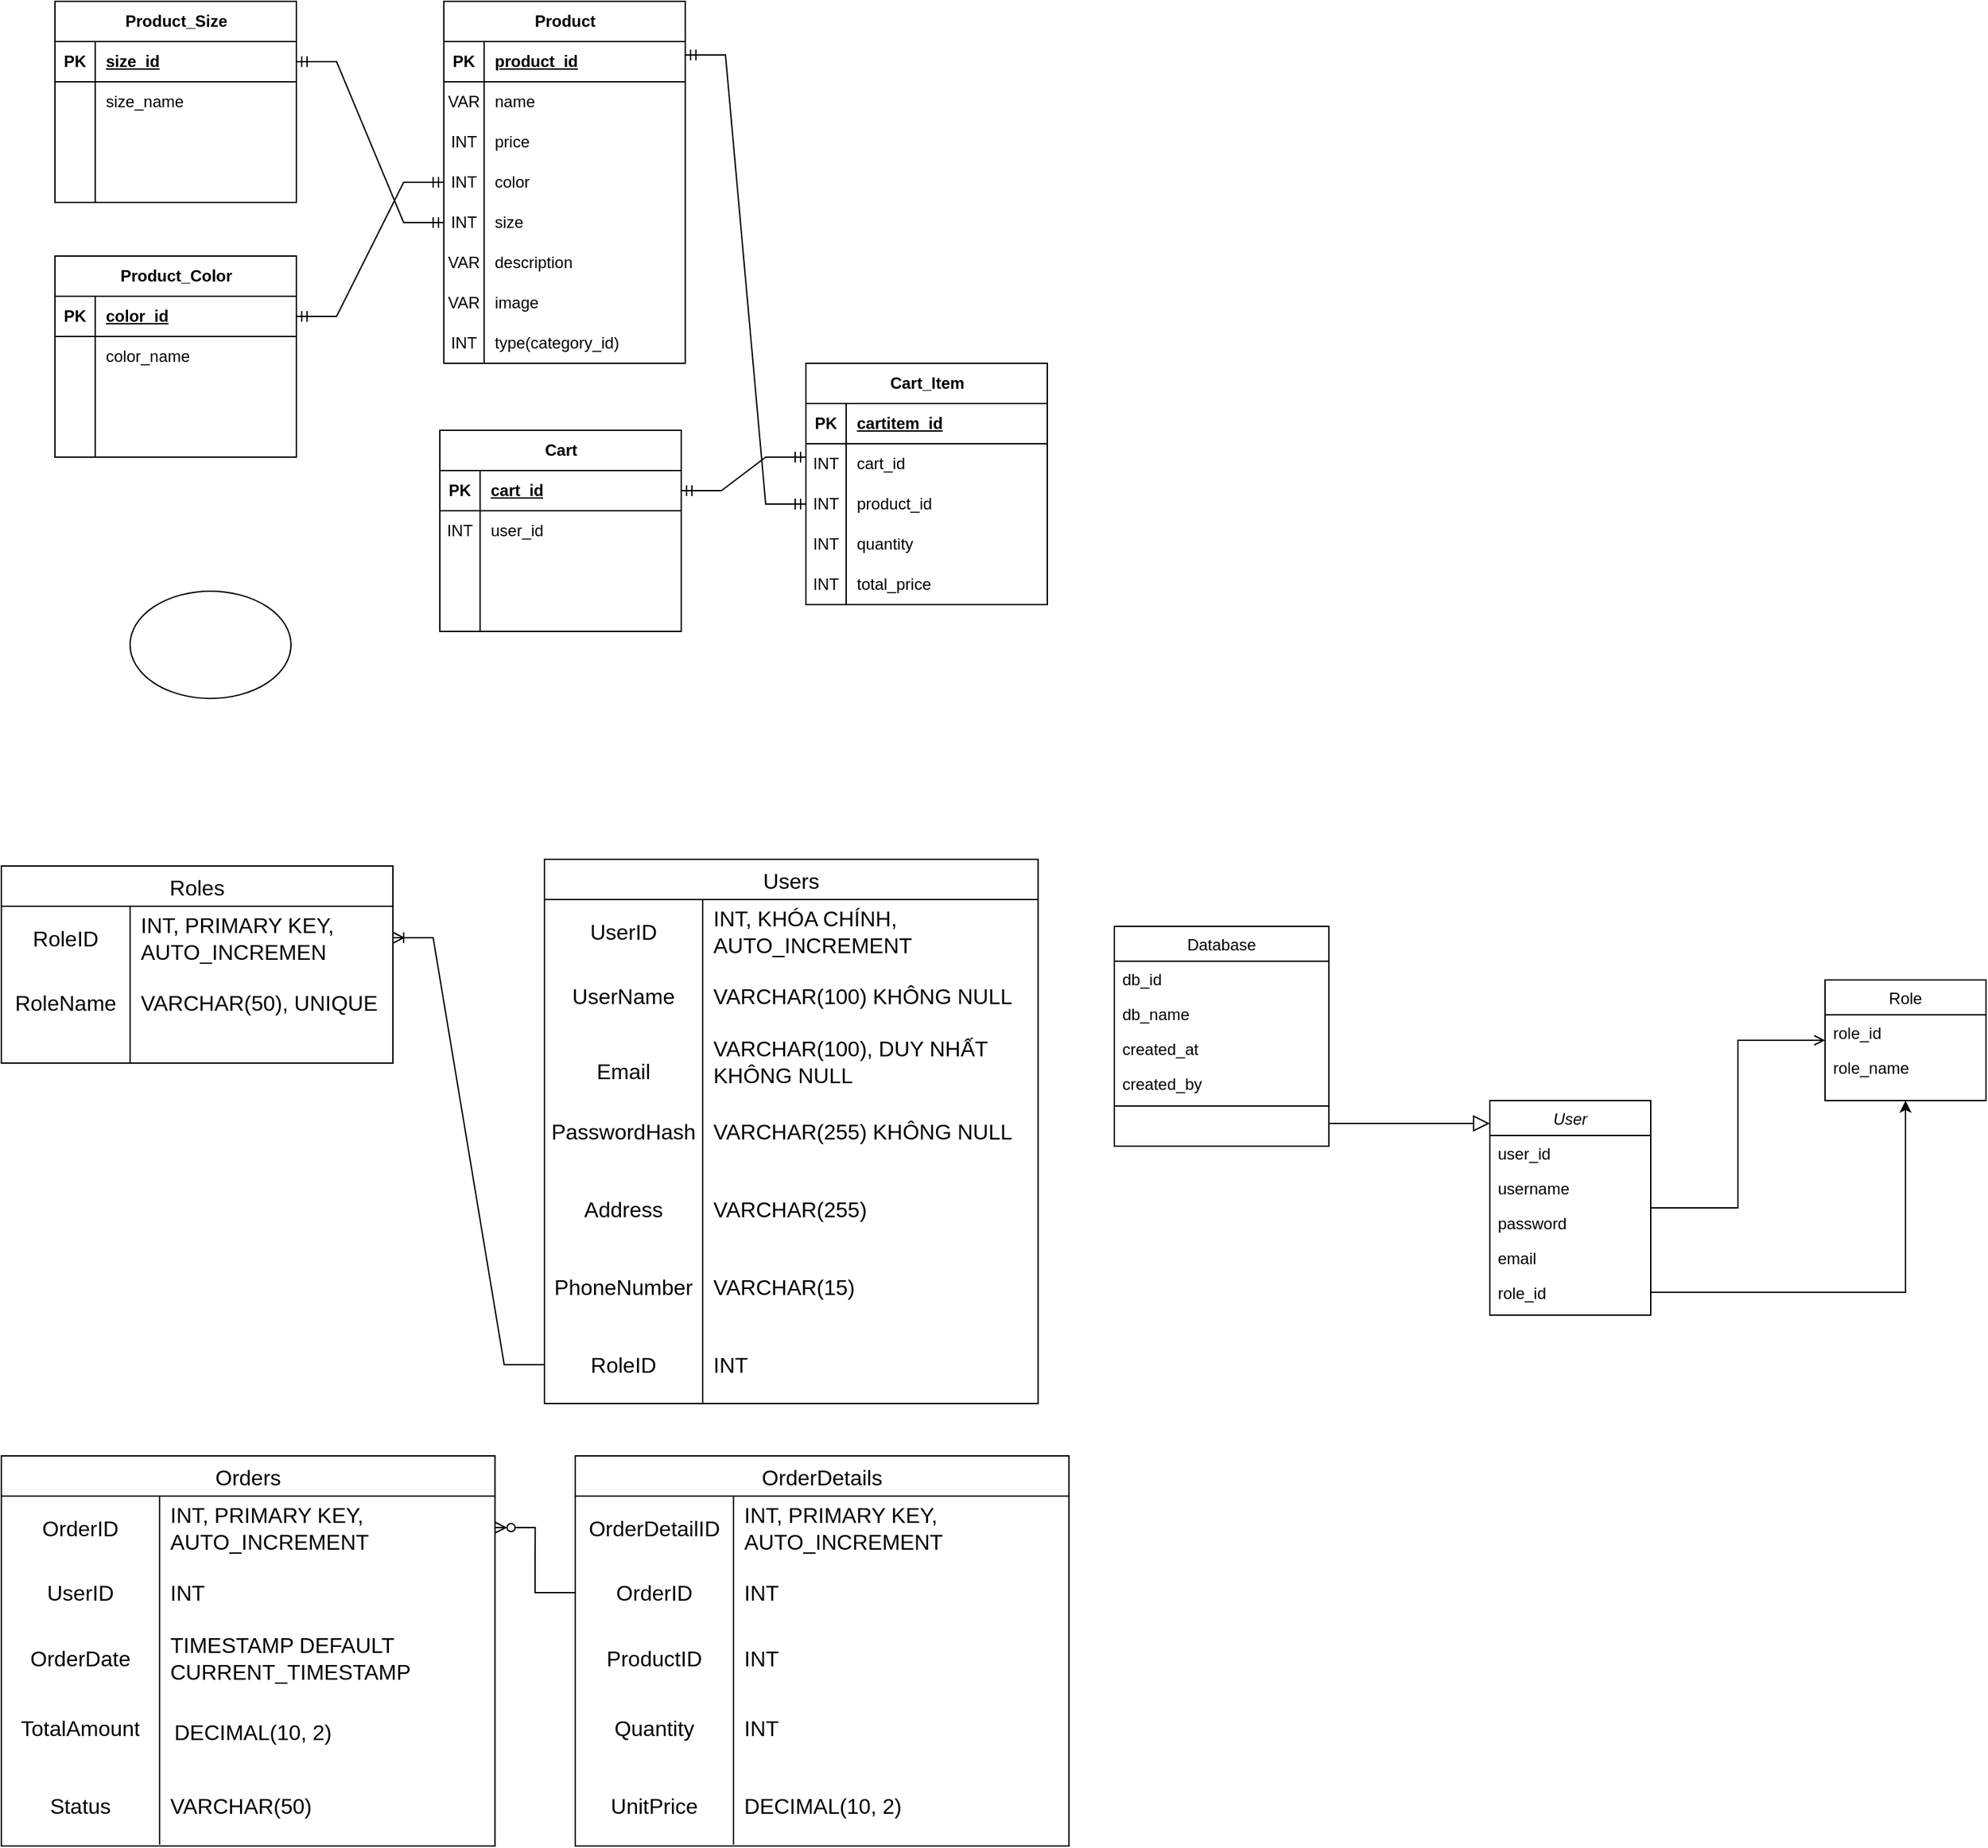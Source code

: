 <mxfile version="24.8.4">
  <diagram id="C5RBs43oDa-KdzZeNtuy" name="database-page1">
    <mxGraphModel dx="2048" dy="608" grid="1" gridSize="10" guides="1" tooltips="1" connect="1" arrows="1" fold="1" page="1" pageScale="1" pageWidth="827" pageHeight="1169" math="0" shadow="0">
      <root>
        <mxCell id="WIyWlLk6GJQsqaUBKTNV-0" />
        <mxCell id="WIyWlLk6GJQsqaUBKTNV-1" parent="WIyWlLk6GJQsqaUBKTNV-0" />
        <mxCell id="zkfFHV4jXpPFQw0GAbJ--0" value="User" style="swimlane;fontStyle=2;align=center;verticalAlign=top;childLayout=stackLayout;horizontal=1;startSize=26;horizontalStack=0;resizeParent=1;resizeLast=0;collapsible=1;marginBottom=0;rounded=0;shadow=0;strokeWidth=1;labelBackgroundColor=none;" parent="WIyWlLk6GJQsqaUBKTNV-1" vertex="1">
          <mxGeometry x="370" y="870" width="120" height="160" as="geometry">
            <mxRectangle x="230" y="140" width="160" height="26" as="alternateBounds" />
          </mxGeometry>
        </mxCell>
        <mxCell id="zkfFHV4jXpPFQw0GAbJ--1" value="user_id" style="text;align=left;verticalAlign=top;spacingLeft=4;spacingRight=4;overflow=hidden;rotatable=0;points=[[0,0.5],[1,0.5]];portConstraint=eastwest;labelBackgroundColor=none;" parent="zkfFHV4jXpPFQw0GAbJ--0" vertex="1">
          <mxGeometry y="26" width="120" height="26" as="geometry" />
        </mxCell>
        <mxCell id="zkfFHV4jXpPFQw0GAbJ--2" value="username" style="text;align=left;verticalAlign=top;spacingLeft=4;spacingRight=4;overflow=hidden;rotatable=0;points=[[0,0.5],[1,0.5]];portConstraint=eastwest;rounded=0;shadow=0;html=0;labelBackgroundColor=none;" parent="zkfFHV4jXpPFQw0GAbJ--0" vertex="1">
          <mxGeometry y="52" width="120" height="26" as="geometry" />
        </mxCell>
        <mxCell id="zkfFHV4jXpPFQw0GAbJ--3" value="password" style="text;align=left;verticalAlign=top;spacingLeft=4;spacingRight=4;overflow=hidden;rotatable=0;points=[[0,0.5],[1,0.5]];portConstraint=eastwest;rounded=0;shadow=0;html=0;labelBackgroundColor=none;" parent="zkfFHV4jXpPFQw0GAbJ--0" vertex="1">
          <mxGeometry y="78" width="120" height="26" as="geometry" />
        </mxCell>
        <mxCell id="AJHigA8q5ucF8Tfmt1Lf-0" value="email" style="text;align=left;verticalAlign=top;spacingLeft=4;spacingRight=4;overflow=hidden;rotatable=0;points=[[0,0.5],[1,0.5]];portConstraint=eastwest;rounded=0;shadow=0;html=0;labelBackgroundColor=none;" parent="zkfFHV4jXpPFQw0GAbJ--0" vertex="1">
          <mxGeometry y="104" width="120" height="26" as="geometry" />
        </mxCell>
        <mxCell id="AJHigA8q5ucF8Tfmt1Lf-2" value="role_id" style="text;align=left;verticalAlign=top;spacingLeft=4;spacingRight=4;overflow=hidden;rotatable=0;points=[[0,0.5],[1,0.5]];portConstraint=eastwest;rounded=0;shadow=0;html=0;labelBackgroundColor=none;" parent="zkfFHV4jXpPFQw0GAbJ--0" vertex="1">
          <mxGeometry y="130" width="120" height="26" as="geometry" />
        </mxCell>
        <mxCell id="zkfFHV4jXpPFQw0GAbJ--6" value="Database" style="swimlane;fontStyle=0;align=center;verticalAlign=top;childLayout=stackLayout;horizontal=1;startSize=26;horizontalStack=0;resizeParent=1;resizeLast=0;collapsible=1;marginBottom=0;rounded=0;shadow=0;strokeWidth=1;labelBackgroundColor=none;" parent="WIyWlLk6GJQsqaUBKTNV-1" vertex="1">
          <mxGeometry x="90" y="740" width="160" height="164" as="geometry">
            <mxRectangle x="130" y="380" width="160" height="26" as="alternateBounds" />
          </mxGeometry>
        </mxCell>
        <mxCell id="zkfFHV4jXpPFQw0GAbJ--7" value="db_id" style="text;align=left;verticalAlign=top;spacingLeft=4;spacingRight=4;overflow=hidden;rotatable=0;points=[[0,0.5],[1,0.5]];portConstraint=eastwest;labelBackgroundColor=none;" parent="zkfFHV4jXpPFQw0GAbJ--6" vertex="1">
          <mxGeometry y="26" width="160" height="26" as="geometry" />
        </mxCell>
        <mxCell id="zkfFHV4jXpPFQw0GAbJ--8" value="db_name" style="text;align=left;verticalAlign=top;spacingLeft=4;spacingRight=4;overflow=hidden;rotatable=0;points=[[0,0.5],[1,0.5]];portConstraint=eastwest;rounded=0;shadow=0;html=0;labelBackgroundColor=none;" parent="zkfFHV4jXpPFQw0GAbJ--6" vertex="1">
          <mxGeometry y="52" width="160" height="26" as="geometry" />
        </mxCell>
        <mxCell id="AJHigA8q5ucF8Tfmt1Lf-7" value="created_at" style="text;align=left;verticalAlign=top;spacingLeft=4;spacingRight=4;overflow=hidden;rotatable=0;points=[[0,0.5],[1,0.5]];portConstraint=eastwest;rounded=0;shadow=0;html=0;labelBackgroundColor=none;" parent="zkfFHV4jXpPFQw0GAbJ--6" vertex="1">
          <mxGeometry y="78" width="160" height="26" as="geometry" />
        </mxCell>
        <mxCell id="AJHigA8q5ucF8Tfmt1Lf-8" value="created_by" style="text;align=left;verticalAlign=top;spacingLeft=4;spacingRight=4;overflow=hidden;rotatable=0;points=[[0,0.5],[1,0.5]];portConstraint=eastwest;rounded=0;shadow=0;html=0;labelBackgroundColor=none;" parent="zkfFHV4jXpPFQw0GAbJ--6" vertex="1">
          <mxGeometry y="104" width="160" height="26" as="geometry" />
        </mxCell>
        <mxCell id="zkfFHV4jXpPFQw0GAbJ--9" value="" style="line;html=1;strokeWidth=1;align=left;verticalAlign=middle;spacingTop=-1;spacingLeft=3;spacingRight=3;rotatable=0;labelPosition=right;points=[];portConstraint=eastwest;labelBackgroundColor=none;" parent="zkfFHV4jXpPFQw0GAbJ--6" vertex="1">
          <mxGeometry y="130" width="160" height="8" as="geometry" />
        </mxCell>
        <mxCell id="zkfFHV4jXpPFQw0GAbJ--12" value="" style="endArrow=block;endSize=10;endFill=0;shadow=0;strokeWidth=1;rounded=0;curved=0;edgeStyle=elbowEdgeStyle;elbow=vertical;labelBackgroundColor=none;fontColor=default;" parent="WIyWlLk6GJQsqaUBKTNV-1" source="zkfFHV4jXpPFQw0GAbJ--6" target="zkfFHV4jXpPFQw0GAbJ--0" edge="1">
          <mxGeometry width="160" relative="1" as="geometry">
            <mxPoint x="200" y="203" as="sourcePoint" />
            <mxPoint x="200" y="203" as="targetPoint" />
          </mxGeometry>
        </mxCell>
        <mxCell id="zkfFHV4jXpPFQw0GAbJ--17" value="Role" style="swimlane;fontStyle=0;align=center;verticalAlign=top;childLayout=stackLayout;horizontal=1;startSize=26;horizontalStack=0;resizeParent=1;resizeLast=0;collapsible=1;marginBottom=0;rounded=0;shadow=0;strokeWidth=1;labelBackgroundColor=none;" parent="WIyWlLk6GJQsqaUBKTNV-1" vertex="1">
          <mxGeometry x="620" y="780" width="120" height="90" as="geometry">
            <mxRectangle x="550" y="140" width="160" height="26" as="alternateBounds" />
          </mxGeometry>
        </mxCell>
        <mxCell id="zkfFHV4jXpPFQw0GAbJ--18" value="role_id" style="text;align=left;verticalAlign=top;spacingLeft=4;spacingRight=4;overflow=hidden;rotatable=0;points=[[0,0.5],[1,0.5]];portConstraint=eastwest;labelBackgroundColor=none;" parent="zkfFHV4jXpPFQw0GAbJ--17" vertex="1">
          <mxGeometry y="26" width="120" height="26" as="geometry" />
        </mxCell>
        <mxCell id="zkfFHV4jXpPFQw0GAbJ--19" value="role_name" style="text;align=left;verticalAlign=top;spacingLeft=4;spacingRight=4;overflow=hidden;rotatable=0;points=[[0,0.5],[1,0.5]];portConstraint=eastwest;rounded=0;shadow=0;html=0;labelBackgroundColor=none;" parent="zkfFHV4jXpPFQw0GAbJ--17" vertex="1">
          <mxGeometry y="52" width="120" height="26" as="geometry" />
        </mxCell>
        <mxCell id="zkfFHV4jXpPFQw0GAbJ--26" value="" style="endArrow=open;shadow=0;strokeWidth=1;rounded=0;curved=0;endFill=1;edgeStyle=elbowEdgeStyle;elbow=vertical;labelBackgroundColor=none;fontColor=default;" parent="WIyWlLk6GJQsqaUBKTNV-1" source="zkfFHV4jXpPFQw0GAbJ--0" target="zkfFHV4jXpPFQw0GAbJ--17" edge="1">
          <mxGeometry x="0.5" y="41" relative="1" as="geometry">
            <mxPoint x="380" y="192" as="sourcePoint" />
            <mxPoint x="540" y="192" as="targetPoint" />
            <mxPoint x="-40" y="32" as="offset" />
          </mxGeometry>
        </mxCell>
        <mxCell id="AJHigA8q5ucF8Tfmt1Lf-9" style="edgeStyle=orthogonalEdgeStyle;rounded=0;orthogonalLoop=1;jettySize=auto;html=1;exitX=1;exitY=0.5;exitDx=0;exitDy=0;" parent="WIyWlLk6GJQsqaUBKTNV-1" source="AJHigA8q5ucF8Tfmt1Lf-2" target="zkfFHV4jXpPFQw0GAbJ--17" edge="1">
          <mxGeometry relative="1" as="geometry" />
        </mxCell>
        <mxCell id="msfrds-JMmDp1mJ-rxhF-585" value="Product" style="shape=table;startSize=30;container=1;collapsible=1;childLayout=tableLayout;fixedRows=1;rowLines=0;fontStyle=1;align=center;resizeLast=1;html=1;" parent="WIyWlLk6GJQsqaUBKTNV-1" vertex="1">
          <mxGeometry x="-410" y="50" width="180" height="270" as="geometry" />
        </mxCell>
        <mxCell id="msfrds-JMmDp1mJ-rxhF-586" value="" style="shape=tableRow;horizontal=0;startSize=0;swimlaneHead=0;swimlaneBody=0;fillColor=none;collapsible=0;dropTarget=0;points=[[0,0.5],[1,0.5]];portConstraint=eastwest;top=0;left=0;right=0;bottom=1;" parent="msfrds-JMmDp1mJ-rxhF-585" vertex="1">
          <mxGeometry y="30" width="180" height="30" as="geometry" />
        </mxCell>
        <mxCell id="msfrds-JMmDp1mJ-rxhF-587" value="PK" style="shape=partialRectangle;connectable=0;fillColor=none;top=0;left=0;bottom=0;right=0;fontStyle=1;overflow=hidden;whiteSpace=wrap;html=1;" parent="msfrds-JMmDp1mJ-rxhF-586" vertex="1">
          <mxGeometry width="30" height="30" as="geometry">
            <mxRectangle width="30" height="30" as="alternateBounds" />
          </mxGeometry>
        </mxCell>
        <mxCell id="msfrds-JMmDp1mJ-rxhF-588" value="product_id" style="shape=partialRectangle;connectable=0;fillColor=none;top=0;left=0;bottom=0;right=0;align=left;spacingLeft=6;fontStyle=5;overflow=hidden;whiteSpace=wrap;html=1;" parent="msfrds-JMmDp1mJ-rxhF-586" vertex="1">
          <mxGeometry x="30" width="150" height="30" as="geometry">
            <mxRectangle width="150" height="30" as="alternateBounds" />
          </mxGeometry>
        </mxCell>
        <mxCell id="msfrds-JMmDp1mJ-rxhF-589" value="" style="shape=tableRow;horizontal=0;startSize=0;swimlaneHead=0;swimlaneBody=0;fillColor=none;collapsible=0;dropTarget=0;points=[[0,0.5],[1,0.5]];portConstraint=eastwest;top=0;left=0;right=0;bottom=0;" parent="msfrds-JMmDp1mJ-rxhF-585" vertex="1">
          <mxGeometry y="60" width="180" height="30" as="geometry" />
        </mxCell>
        <mxCell id="msfrds-JMmDp1mJ-rxhF-590" value="VAR" style="shape=partialRectangle;connectable=0;fillColor=none;top=0;left=0;bottom=0;right=0;editable=1;overflow=hidden;whiteSpace=wrap;html=1;" parent="msfrds-JMmDp1mJ-rxhF-589" vertex="1">
          <mxGeometry width="30" height="30" as="geometry">
            <mxRectangle width="30" height="30" as="alternateBounds" />
          </mxGeometry>
        </mxCell>
        <mxCell id="msfrds-JMmDp1mJ-rxhF-591" value="name" style="shape=partialRectangle;connectable=0;fillColor=none;top=0;left=0;bottom=0;right=0;align=left;spacingLeft=6;overflow=hidden;whiteSpace=wrap;html=1;" parent="msfrds-JMmDp1mJ-rxhF-589" vertex="1">
          <mxGeometry x="30" width="150" height="30" as="geometry">
            <mxRectangle width="150" height="30" as="alternateBounds" />
          </mxGeometry>
        </mxCell>
        <mxCell id="msfrds-JMmDp1mJ-rxhF-592" value="" style="shape=tableRow;horizontal=0;startSize=0;swimlaneHead=0;swimlaneBody=0;fillColor=none;collapsible=0;dropTarget=0;points=[[0,0.5],[1,0.5]];portConstraint=eastwest;top=0;left=0;right=0;bottom=0;" parent="msfrds-JMmDp1mJ-rxhF-585" vertex="1">
          <mxGeometry y="90" width="180" height="30" as="geometry" />
        </mxCell>
        <mxCell id="msfrds-JMmDp1mJ-rxhF-593" value="INT" style="shape=partialRectangle;connectable=0;fillColor=none;top=0;left=0;bottom=0;right=0;editable=1;overflow=hidden;whiteSpace=wrap;html=1;" parent="msfrds-JMmDp1mJ-rxhF-592" vertex="1">
          <mxGeometry width="30" height="30" as="geometry">
            <mxRectangle width="30" height="30" as="alternateBounds" />
          </mxGeometry>
        </mxCell>
        <mxCell id="msfrds-JMmDp1mJ-rxhF-594" value="price" style="shape=partialRectangle;connectable=0;fillColor=none;top=0;left=0;bottom=0;right=0;align=left;spacingLeft=6;overflow=hidden;whiteSpace=wrap;html=1;" parent="msfrds-JMmDp1mJ-rxhF-592" vertex="1">
          <mxGeometry x="30" width="150" height="30" as="geometry">
            <mxRectangle width="150" height="30" as="alternateBounds" />
          </mxGeometry>
        </mxCell>
        <mxCell id="msfrds-JMmDp1mJ-rxhF-595" value="" style="shape=tableRow;horizontal=0;startSize=0;swimlaneHead=0;swimlaneBody=0;fillColor=none;collapsible=0;dropTarget=0;points=[[0,0.5],[1,0.5]];portConstraint=eastwest;top=0;left=0;right=0;bottom=0;" parent="msfrds-JMmDp1mJ-rxhF-585" vertex="1">
          <mxGeometry y="120" width="180" height="30" as="geometry" />
        </mxCell>
        <mxCell id="msfrds-JMmDp1mJ-rxhF-596" value="INT" style="shape=partialRectangle;connectable=0;fillColor=none;top=0;left=0;bottom=0;right=0;editable=1;overflow=hidden;whiteSpace=wrap;html=1;" parent="msfrds-JMmDp1mJ-rxhF-595" vertex="1">
          <mxGeometry width="30" height="30" as="geometry">
            <mxRectangle width="30" height="30" as="alternateBounds" />
          </mxGeometry>
        </mxCell>
        <mxCell id="msfrds-JMmDp1mJ-rxhF-597" value="color" style="shape=partialRectangle;connectable=0;fillColor=none;top=0;left=0;bottom=0;right=0;align=left;spacingLeft=6;overflow=hidden;whiteSpace=wrap;html=1;" parent="msfrds-JMmDp1mJ-rxhF-595" vertex="1">
          <mxGeometry x="30" width="150" height="30" as="geometry">
            <mxRectangle width="150" height="30" as="alternateBounds" />
          </mxGeometry>
        </mxCell>
        <mxCell id="msfrds-JMmDp1mJ-rxhF-598" value="" style="shape=tableRow;horizontal=0;startSize=0;swimlaneHead=0;swimlaneBody=0;fillColor=none;collapsible=0;dropTarget=0;points=[[0,0.5],[1,0.5]];portConstraint=eastwest;top=0;left=0;right=0;bottom=0;" parent="msfrds-JMmDp1mJ-rxhF-585" vertex="1">
          <mxGeometry y="150" width="180" height="30" as="geometry" />
        </mxCell>
        <mxCell id="msfrds-JMmDp1mJ-rxhF-599" value="INT" style="shape=partialRectangle;connectable=0;fillColor=none;top=0;left=0;bottom=0;right=0;editable=1;overflow=hidden;whiteSpace=wrap;html=1;" parent="msfrds-JMmDp1mJ-rxhF-598" vertex="1">
          <mxGeometry width="30" height="30" as="geometry">
            <mxRectangle width="30" height="30" as="alternateBounds" />
          </mxGeometry>
        </mxCell>
        <mxCell id="msfrds-JMmDp1mJ-rxhF-600" value="size" style="shape=partialRectangle;connectable=0;fillColor=none;top=0;left=0;bottom=0;right=0;align=left;spacingLeft=6;overflow=hidden;whiteSpace=wrap;html=1;" parent="msfrds-JMmDp1mJ-rxhF-598" vertex="1">
          <mxGeometry x="30" width="150" height="30" as="geometry">
            <mxRectangle width="150" height="30" as="alternateBounds" />
          </mxGeometry>
        </mxCell>
        <mxCell id="msfrds-JMmDp1mJ-rxhF-601" value="" style="shape=tableRow;horizontal=0;startSize=0;swimlaneHead=0;swimlaneBody=0;fillColor=none;collapsible=0;dropTarget=0;points=[[0,0.5],[1,0.5]];portConstraint=eastwest;top=0;left=0;right=0;bottom=0;" parent="msfrds-JMmDp1mJ-rxhF-585" vertex="1">
          <mxGeometry y="180" width="180" height="30" as="geometry" />
        </mxCell>
        <mxCell id="msfrds-JMmDp1mJ-rxhF-602" value="VAR" style="shape=partialRectangle;connectable=0;fillColor=none;top=0;left=0;bottom=0;right=0;editable=1;overflow=hidden;whiteSpace=wrap;html=1;" parent="msfrds-JMmDp1mJ-rxhF-601" vertex="1">
          <mxGeometry width="30" height="30" as="geometry">
            <mxRectangle width="30" height="30" as="alternateBounds" />
          </mxGeometry>
        </mxCell>
        <mxCell id="msfrds-JMmDp1mJ-rxhF-603" value="description" style="shape=partialRectangle;connectable=0;fillColor=none;top=0;left=0;bottom=0;right=0;align=left;spacingLeft=6;overflow=hidden;whiteSpace=wrap;html=1;" parent="msfrds-JMmDp1mJ-rxhF-601" vertex="1">
          <mxGeometry x="30" width="150" height="30" as="geometry">
            <mxRectangle width="150" height="30" as="alternateBounds" />
          </mxGeometry>
        </mxCell>
        <mxCell id="msfrds-JMmDp1mJ-rxhF-604" value="" style="shape=tableRow;horizontal=0;startSize=0;swimlaneHead=0;swimlaneBody=0;fillColor=none;collapsible=0;dropTarget=0;points=[[0,0.5],[1,0.5]];portConstraint=eastwest;top=0;left=0;right=0;bottom=0;" parent="msfrds-JMmDp1mJ-rxhF-585" vertex="1">
          <mxGeometry y="210" width="180" height="30" as="geometry" />
        </mxCell>
        <mxCell id="msfrds-JMmDp1mJ-rxhF-605" value="VAR" style="shape=partialRectangle;connectable=0;fillColor=none;top=0;left=0;bottom=0;right=0;editable=1;overflow=hidden;whiteSpace=wrap;html=1;" parent="msfrds-JMmDp1mJ-rxhF-604" vertex="1">
          <mxGeometry width="30" height="30" as="geometry">
            <mxRectangle width="30" height="30" as="alternateBounds" />
          </mxGeometry>
        </mxCell>
        <mxCell id="msfrds-JMmDp1mJ-rxhF-606" value="image" style="shape=partialRectangle;connectable=0;fillColor=none;top=0;left=0;bottom=0;right=0;align=left;spacingLeft=6;overflow=hidden;whiteSpace=wrap;html=1;" parent="msfrds-JMmDp1mJ-rxhF-604" vertex="1">
          <mxGeometry x="30" width="150" height="30" as="geometry">
            <mxRectangle width="150" height="30" as="alternateBounds" />
          </mxGeometry>
        </mxCell>
        <mxCell id="msfrds-JMmDp1mJ-rxhF-607" value="" style="shape=tableRow;horizontal=0;startSize=0;swimlaneHead=0;swimlaneBody=0;fillColor=none;collapsible=0;dropTarget=0;points=[[0,0.5],[1,0.5]];portConstraint=eastwest;top=0;left=0;right=0;bottom=0;" parent="msfrds-JMmDp1mJ-rxhF-585" vertex="1">
          <mxGeometry y="240" width="180" height="30" as="geometry" />
        </mxCell>
        <mxCell id="msfrds-JMmDp1mJ-rxhF-608" value="INT" style="shape=partialRectangle;connectable=0;fillColor=none;top=0;left=0;bottom=0;right=0;editable=1;overflow=hidden;whiteSpace=wrap;html=1;" parent="msfrds-JMmDp1mJ-rxhF-607" vertex="1">
          <mxGeometry width="30" height="30" as="geometry">
            <mxRectangle width="30" height="30" as="alternateBounds" />
          </mxGeometry>
        </mxCell>
        <mxCell id="msfrds-JMmDp1mJ-rxhF-609" value="type(category_id)" style="shape=partialRectangle;connectable=0;fillColor=none;top=0;left=0;bottom=0;right=0;align=left;spacingLeft=6;overflow=hidden;whiteSpace=wrap;html=1;" parent="msfrds-JMmDp1mJ-rxhF-607" vertex="1">
          <mxGeometry x="30" width="150" height="30" as="geometry">
            <mxRectangle width="150" height="30" as="alternateBounds" />
          </mxGeometry>
        </mxCell>
        <mxCell id="msfrds-JMmDp1mJ-rxhF-650" value="Cart" style="shape=table;startSize=30;container=1;collapsible=1;childLayout=tableLayout;fixedRows=1;rowLines=0;fontStyle=1;align=center;resizeLast=1;html=1;" parent="WIyWlLk6GJQsqaUBKTNV-1" vertex="1">
          <mxGeometry x="-413" y="370" width="180" height="150" as="geometry" />
        </mxCell>
        <mxCell id="msfrds-JMmDp1mJ-rxhF-651" value="" style="shape=tableRow;horizontal=0;startSize=0;swimlaneHead=0;swimlaneBody=0;fillColor=none;collapsible=0;dropTarget=0;points=[[0,0.5],[1,0.5]];portConstraint=eastwest;top=0;left=0;right=0;bottom=1;" parent="msfrds-JMmDp1mJ-rxhF-650" vertex="1">
          <mxGeometry y="30" width="180" height="30" as="geometry" />
        </mxCell>
        <mxCell id="msfrds-JMmDp1mJ-rxhF-652" value="PK" style="shape=partialRectangle;connectable=0;fillColor=none;top=0;left=0;bottom=0;right=0;fontStyle=1;overflow=hidden;whiteSpace=wrap;html=1;" parent="msfrds-JMmDp1mJ-rxhF-651" vertex="1">
          <mxGeometry width="30" height="30" as="geometry">
            <mxRectangle width="30" height="30" as="alternateBounds" />
          </mxGeometry>
        </mxCell>
        <mxCell id="msfrds-JMmDp1mJ-rxhF-653" value="cart_id" style="shape=partialRectangle;connectable=0;fillColor=none;top=0;left=0;bottom=0;right=0;align=left;spacingLeft=6;fontStyle=5;overflow=hidden;whiteSpace=wrap;html=1;" parent="msfrds-JMmDp1mJ-rxhF-651" vertex="1">
          <mxGeometry x="30" width="150" height="30" as="geometry">
            <mxRectangle width="150" height="30" as="alternateBounds" />
          </mxGeometry>
        </mxCell>
        <mxCell id="msfrds-JMmDp1mJ-rxhF-654" value="" style="shape=tableRow;horizontal=0;startSize=0;swimlaneHead=0;swimlaneBody=0;fillColor=none;collapsible=0;dropTarget=0;points=[[0,0.5],[1,0.5]];portConstraint=eastwest;top=0;left=0;right=0;bottom=0;" parent="msfrds-JMmDp1mJ-rxhF-650" vertex="1">
          <mxGeometry y="60" width="180" height="30" as="geometry" />
        </mxCell>
        <mxCell id="msfrds-JMmDp1mJ-rxhF-655" value="INT" style="shape=partialRectangle;connectable=0;fillColor=none;top=0;left=0;bottom=0;right=0;editable=1;overflow=hidden;whiteSpace=wrap;html=1;" parent="msfrds-JMmDp1mJ-rxhF-654" vertex="1">
          <mxGeometry width="30" height="30" as="geometry">
            <mxRectangle width="30" height="30" as="alternateBounds" />
          </mxGeometry>
        </mxCell>
        <mxCell id="msfrds-JMmDp1mJ-rxhF-656" value="user_id" style="shape=partialRectangle;connectable=0;fillColor=none;top=0;left=0;bottom=0;right=0;align=left;spacingLeft=6;overflow=hidden;whiteSpace=wrap;html=1;" parent="msfrds-JMmDp1mJ-rxhF-654" vertex="1">
          <mxGeometry x="30" width="150" height="30" as="geometry">
            <mxRectangle width="150" height="30" as="alternateBounds" />
          </mxGeometry>
        </mxCell>
        <mxCell id="msfrds-JMmDp1mJ-rxhF-657" value="" style="shape=tableRow;horizontal=0;startSize=0;swimlaneHead=0;swimlaneBody=0;fillColor=none;collapsible=0;dropTarget=0;points=[[0,0.5],[1,0.5]];portConstraint=eastwest;top=0;left=0;right=0;bottom=0;" parent="msfrds-JMmDp1mJ-rxhF-650" vertex="1">
          <mxGeometry y="90" width="180" height="30" as="geometry" />
        </mxCell>
        <mxCell id="msfrds-JMmDp1mJ-rxhF-658" value="" style="shape=partialRectangle;connectable=0;fillColor=none;top=0;left=0;bottom=0;right=0;editable=1;overflow=hidden;whiteSpace=wrap;html=1;" parent="msfrds-JMmDp1mJ-rxhF-657" vertex="1">
          <mxGeometry width="30" height="30" as="geometry">
            <mxRectangle width="30" height="30" as="alternateBounds" />
          </mxGeometry>
        </mxCell>
        <mxCell id="msfrds-JMmDp1mJ-rxhF-659" value="" style="shape=partialRectangle;connectable=0;fillColor=none;top=0;left=0;bottom=0;right=0;align=left;spacingLeft=6;overflow=hidden;whiteSpace=wrap;html=1;" parent="msfrds-JMmDp1mJ-rxhF-657" vertex="1">
          <mxGeometry x="30" width="150" height="30" as="geometry">
            <mxRectangle width="150" height="30" as="alternateBounds" />
          </mxGeometry>
        </mxCell>
        <mxCell id="msfrds-JMmDp1mJ-rxhF-660" value="" style="shape=tableRow;horizontal=0;startSize=0;swimlaneHead=0;swimlaneBody=0;fillColor=none;collapsible=0;dropTarget=0;points=[[0,0.5],[1,0.5]];portConstraint=eastwest;top=0;left=0;right=0;bottom=0;" parent="msfrds-JMmDp1mJ-rxhF-650" vertex="1">
          <mxGeometry y="120" width="180" height="30" as="geometry" />
        </mxCell>
        <mxCell id="msfrds-JMmDp1mJ-rxhF-661" value="" style="shape=partialRectangle;connectable=0;fillColor=none;top=0;left=0;bottom=0;right=0;editable=1;overflow=hidden;whiteSpace=wrap;html=1;" parent="msfrds-JMmDp1mJ-rxhF-660" vertex="1">
          <mxGeometry width="30" height="30" as="geometry">
            <mxRectangle width="30" height="30" as="alternateBounds" />
          </mxGeometry>
        </mxCell>
        <mxCell id="msfrds-JMmDp1mJ-rxhF-662" value="" style="shape=partialRectangle;connectable=0;fillColor=none;top=0;left=0;bottom=0;right=0;align=left;spacingLeft=6;overflow=hidden;whiteSpace=wrap;html=1;" parent="msfrds-JMmDp1mJ-rxhF-660" vertex="1">
          <mxGeometry x="30" width="150" height="30" as="geometry">
            <mxRectangle width="150" height="30" as="alternateBounds" />
          </mxGeometry>
        </mxCell>
        <mxCell id="msfrds-JMmDp1mJ-rxhF-663" value="Cart_Item" style="shape=table;startSize=30;container=1;collapsible=1;childLayout=tableLayout;fixedRows=1;rowLines=0;fontStyle=1;align=center;resizeLast=1;html=1;" parent="WIyWlLk6GJQsqaUBKTNV-1" vertex="1">
          <mxGeometry x="-140" y="320" width="180" height="180" as="geometry" />
        </mxCell>
        <mxCell id="msfrds-JMmDp1mJ-rxhF-664" value="" style="shape=tableRow;horizontal=0;startSize=0;swimlaneHead=0;swimlaneBody=0;fillColor=none;collapsible=0;dropTarget=0;points=[[0,0.5],[1,0.5]];portConstraint=eastwest;top=0;left=0;right=0;bottom=1;" parent="msfrds-JMmDp1mJ-rxhF-663" vertex="1">
          <mxGeometry y="30" width="180" height="30" as="geometry" />
        </mxCell>
        <mxCell id="msfrds-JMmDp1mJ-rxhF-665" value="PK" style="shape=partialRectangle;connectable=0;fillColor=none;top=0;left=0;bottom=0;right=0;fontStyle=1;overflow=hidden;whiteSpace=wrap;html=1;" parent="msfrds-JMmDp1mJ-rxhF-664" vertex="1">
          <mxGeometry width="30" height="30" as="geometry">
            <mxRectangle width="30" height="30" as="alternateBounds" />
          </mxGeometry>
        </mxCell>
        <mxCell id="msfrds-JMmDp1mJ-rxhF-666" value="cartitem_id" style="shape=partialRectangle;connectable=0;fillColor=none;top=0;left=0;bottom=0;right=0;align=left;spacingLeft=6;fontStyle=5;overflow=hidden;whiteSpace=wrap;html=1;" parent="msfrds-JMmDp1mJ-rxhF-664" vertex="1">
          <mxGeometry x="30" width="150" height="30" as="geometry">
            <mxRectangle width="150" height="30" as="alternateBounds" />
          </mxGeometry>
        </mxCell>
        <mxCell id="msfrds-JMmDp1mJ-rxhF-667" value="" style="shape=tableRow;horizontal=0;startSize=0;swimlaneHead=0;swimlaneBody=0;fillColor=none;collapsible=0;dropTarget=0;points=[[0,0.5],[1,0.5]];portConstraint=eastwest;top=0;left=0;right=0;bottom=0;" parent="msfrds-JMmDp1mJ-rxhF-663" vertex="1">
          <mxGeometry y="60" width="180" height="30" as="geometry" />
        </mxCell>
        <mxCell id="msfrds-JMmDp1mJ-rxhF-668" value="INT" style="shape=partialRectangle;connectable=0;fillColor=none;top=0;left=0;bottom=0;right=0;editable=1;overflow=hidden;whiteSpace=wrap;html=1;" parent="msfrds-JMmDp1mJ-rxhF-667" vertex="1">
          <mxGeometry width="30" height="30" as="geometry">
            <mxRectangle width="30" height="30" as="alternateBounds" />
          </mxGeometry>
        </mxCell>
        <mxCell id="msfrds-JMmDp1mJ-rxhF-669" value="cart_id" style="shape=partialRectangle;connectable=0;fillColor=none;top=0;left=0;bottom=0;right=0;align=left;spacingLeft=6;overflow=hidden;whiteSpace=wrap;html=1;" parent="msfrds-JMmDp1mJ-rxhF-667" vertex="1">
          <mxGeometry x="30" width="150" height="30" as="geometry">
            <mxRectangle width="150" height="30" as="alternateBounds" />
          </mxGeometry>
        </mxCell>
        <mxCell id="msfrds-JMmDp1mJ-rxhF-670" value="" style="shape=tableRow;horizontal=0;startSize=0;swimlaneHead=0;swimlaneBody=0;fillColor=none;collapsible=0;dropTarget=0;points=[[0,0.5],[1,0.5]];portConstraint=eastwest;top=0;left=0;right=0;bottom=0;" parent="msfrds-JMmDp1mJ-rxhF-663" vertex="1">
          <mxGeometry y="90" width="180" height="30" as="geometry" />
        </mxCell>
        <mxCell id="msfrds-JMmDp1mJ-rxhF-671" value="INT" style="shape=partialRectangle;connectable=0;fillColor=none;top=0;left=0;bottom=0;right=0;editable=1;overflow=hidden;whiteSpace=wrap;html=1;" parent="msfrds-JMmDp1mJ-rxhF-670" vertex="1">
          <mxGeometry width="30" height="30" as="geometry">
            <mxRectangle width="30" height="30" as="alternateBounds" />
          </mxGeometry>
        </mxCell>
        <mxCell id="msfrds-JMmDp1mJ-rxhF-672" value="product_id" style="shape=partialRectangle;connectable=0;fillColor=none;top=0;left=0;bottom=0;right=0;align=left;spacingLeft=6;overflow=hidden;whiteSpace=wrap;html=1;" parent="msfrds-JMmDp1mJ-rxhF-670" vertex="1">
          <mxGeometry x="30" width="150" height="30" as="geometry">
            <mxRectangle width="150" height="30" as="alternateBounds" />
          </mxGeometry>
        </mxCell>
        <mxCell id="msfrds-JMmDp1mJ-rxhF-673" value="" style="shape=tableRow;horizontal=0;startSize=0;swimlaneHead=0;swimlaneBody=0;fillColor=none;collapsible=0;dropTarget=0;points=[[0,0.5],[1,0.5]];portConstraint=eastwest;top=0;left=0;right=0;bottom=0;" parent="msfrds-JMmDp1mJ-rxhF-663" vertex="1">
          <mxGeometry y="120" width="180" height="30" as="geometry" />
        </mxCell>
        <mxCell id="msfrds-JMmDp1mJ-rxhF-674" value="INT" style="shape=partialRectangle;connectable=0;fillColor=none;top=0;left=0;bottom=0;right=0;editable=1;overflow=hidden;whiteSpace=wrap;html=1;" parent="msfrds-JMmDp1mJ-rxhF-673" vertex="1">
          <mxGeometry width="30" height="30" as="geometry">
            <mxRectangle width="30" height="30" as="alternateBounds" />
          </mxGeometry>
        </mxCell>
        <mxCell id="msfrds-JMmDp1mJ-rxhF-675" value="quantity" style="shape=partialRectangle;connectable=0;fillColor=none;top=0;left=0;bottom=0;right=0;align=left;spacingLeft=6;overflow=hidden;whiteSpace=wrap;html=1;" parent="msfrds-JMmDp1mJ-rxhF-673" vertex="1">
          <mxGeometry x="30" width="150" height="30" as="geometry">
            <mxRectangle width="150" height="30" as="alternateBounds" />
          </mxGeometry>
        </mxCell>
        <mxCell id="msfrds-JMmDp1mJ-rxhF-676" value="" style="shape=tableRow;horizontal=0;startSize=0;swimlaneHead=0;swimlaneBody=0;fillColor=none;collapsible=0;dropTarget=0;points=[[0,0.5],[1,0.5]];portConstraint=eastwest;top=0;left=0;right=0;bottom=0;" parent="msfrds-JMmDp1mJ-rxhF-663" vertex="1">
          <mxGeometry y="150" width="180" height="30" as="geometry" />
        </mxCell>
        <mxCell id="msfrds-JMmDp1mJ-rxhF-677" value="INT" style="shape=partialRectangle;connectable=0;fillColor=none;top=0;left=0;bottom=0;right=0;editable=1;overflow=hidden;whiteSpace=wrap;html=1;" parent="msfrds-JMmDp1mJ-rxhF-676" vertex="1">
          <mxGeometry width="30" height="30" as="geometry">
            <mxRectangle width="30" height="30" as="alternateBounds" />
          </mxGeometry>
        </mxCell>
        <mxCell id="msfrds-JMmDp1mJ-rxhF-678" value="total_price" style="shape=partialRectangle;connectable=0;fillColor=none;top=0;left=0;bottom=0;right=0;align=left;spacingLeft=6;overflow=hidden;whiteSpace=wrap;html=1;" parent="msfrds-JMmDp1mJ-rxhF-676" vertex="1">
          <mxGeometry x="30" width="150" height="30" as="geometry">
            <mxRectangle width="150" height="30" as="alternateBounds" />
          </mxGeometry>
        </mxCell>
        <mxCell id="msfrds-JMmDp1mJ-rxhF-679" value="" style="edgeStyle=entityRelationEdgeStyle;fontSize=12;html=1;endArrow=ERmandOne;startArrow=ERmandOne;rounded=0;entryX=0;entryY=0.333;entryDx=0;entryDy=0;entryPerimeter=0;" parent="WIyWlLk6GJQsqaUBKTNV-1" source="msfrds-JMmDp1mJ-rxhF-651" target="msfrds-JMmDp1mJ-rxhF-667" edge="1">
          <mxGeometry width="100" height="100" relative="1" as="geometry">
            <mxPoint x="-250" y="540" as="sourcePoint" />
            <mxPoint x="-150" y="440" as="targetPoint" />
          </mxGeometry>
        </mxCell>
        <mxCell id="msfrds-JMmDp1mJ-rxhF-680" value="" style="edgeStyle=entityRelationEdgeStyle;fontSize=12;html=1;endArrow=ERmandOne;startArrow=ERmandOne;rounded=0;entryX=0;entryY=0.5;entryDx=0;entryDy=0;" parent="WIyWlLk6GJQsqaUBKTNV-1" target="msfrds-JMmDp1mJ-rxhF-670" edge="1">
          <mxGeometry width="100" height="100" relative="1" as="geometry">
            <mxPoint x="-230" y="90" as="sourcePoint" />
            <mxPoint x="-130" y="-10" as="targetPoint" />
          </mxGeometry>
        </mxCell>
        <mxCell id="GvJPI7U1MsoaqX9Pe1Y5-0" value="Product_Size" style="shape=table;startSize=30;container=1;collapsible=1;childLayout=tableLayout;fixedRows=1;rowLines=0;fontStyle=1;align=center;resizeLast=1;html=1;" parent="WIyWlLk6GJQsqaUBKTNV-1" vertex="1">
          <mxGeometry x="-700" y="50" width="180" height="150" as="geometry" />
        </mxCell>
        <mxCell id="GvJPI7U1MsoaqX9Pe1Y5-1" value="" style="shape=tableRow;horizontal=0;startSize=0;swimlaneHead=0;swimlaneBody=0;fillColor=none;collapsible=0;dropTarget=0;points=[[0,0.5],[1,0.5]];portConstraint=eastwest;top=0;left=0;right=0;bottom=1;" parent="GvJPI7U1MsoaqX9Pe1Y5-0" vertex="1">
          <mxGeometry y="30" width="180" height="30" as="geometry" />
        </mxCell>
        <mxCell id="GvJPI7U1MsoaqX9Pe1Y5-2" value="PK" style="shape=partialRectangle;connectable=0;fillColor=none;top=0;left=0;bottom=0;right=0;fontStyle=1;overflow=hidden;whiteSpace=wrap;html=1;" parent="GvJPI7U1MsoaqX9Pe1Y5-1" vertex="1">
          <mxGeometry width="30" height="30" as="geometry">
            <mxRectangle width="30" height="30" as="alternateBounds" />
          </mxGeometry>
        </mxCell>
        <mxCell id="GvJPI7U1MsoaqX9Pe1Y5-3" value="size_id" style="shape=partialRectangle;connectable=0;fillColor=none;top=0;left=0;bottom=0;right=0;align=left;spacingLeft=6;fontStyle=5;overflow=hidden;whiteSpace=wrap;html=1;" parent="GvJPI7U1MsoaqX9Pe1Y5-1" vertex="1">
          <mxGeometry x="30" width="150" height="30" as="geometry">
            <mxRectangle width="150" height="30" as="alternateBounds" />
          </mxGeometry>
        </mxCell>
        <mxCell id="GvJPI7U1MsoaqX9Pe1Y5-4" value="" style="shape=tableRow;horizontal=0;startSize=0;swimlaneHead=0;swimlaneBody=0;fillColor=none;collapsible=0;dropTarget=0;points=[[0,0.5],[1,0.5]];portConstraint=eastwest;top=0;left=0;right=0;bottom=0;" parent="GvJPI7U1MsoaqX9Pe1Y5-0" vertex="1">
          <mxGeometry y="60" width="180" height="30" as="geometry" />
        </mxCell>
        <mxCell id="GvJPI7U1MsoaqX9Pe1Y5-5" value="" style="shape=partialRectangle;connectable=0;fillColor=none;top=0;left=0;bottom=0;right=0;editable=1;overflow=hidden;whiteSpace=wrap;html=1;" parent="GvJPI7U1MsoaqX9Pe1Y5-4" vertex="1">
          <mxGeometry width="30" height="30" as="geometry">
            <mxRectangle width="30" height="30" as="alternateBounds" />
          </mxGeometry>
        </mxCell>
        <mxCell id="GvJPI7U1MsoaqX9Pe1Y5-6" value="size_name" style="shape=partialRectangle;connectable=0;fillColor=none;top=0;left=0;bottom=0;right=0;align=left;spacingLeft=6;overflow=hidden;whiteSpace=wrap;html=1;" parent="GvJPI7U1MsoaqX9Pe1Y5-4" vertex="1">
          <mxGeometry x="30" width="150" height="30" as="geometry">
            <mxRectangle width="150" height="30" as="alternateBounds" />
          </mxGeometry>
        </mxCell>
        <mxCell id="GvJPI7U1MsoaqX9Pe1Y5-7" value="" style="shape=tableRow;horizontal=0;startSize=0;swimlaneHead=0;swimlaneBody=0;fillColor=none;collapsible=0;dropTarget=0;points=[[0,0.5],[1,0.5]];portConstraint=eastwest;top=0;left=0;right=0;bottom=0;" parent="GvJPI7U1MsoaqX9Pe1Y5-0" vertex="1">
          <mxGeometry y="90" width="180" height="30" as="geometry" />
        </mxCell>
        <mxCell id="GvJPI7U1MsoaqX9Pe1Y5-8" value="" style="shape=partialRectangle;connectable=0;fillColor=none;top=0;left=0;bottom=0;right=0;editable=1;overflow=hidden;whiteSpace=wrap;html=1;" parent="GvJPI7U1MsoaqX9Pe1Y5-7" vertex="1">
          <mxGeometry width="30" height="30" as="geometry">
            <mxRectangle width="30" height="30" as="alternateBounds" />
          </mxGeometry>
        </mxCell>
        <mxCell id="GvJPI7U1MsoaqX9Pe1Y5-9" value="" style="shape=partialRectangle;connectable=0;fillColor=none;top=0;left=0;bottom=0;right=0;align=left;spacingLeft=6;overflow=hidden;whiteSpace=wrap;html=1;" parent="GvJPI7U1MsoaqX9Pe1Y5-7" vertex="1">
          <mxGeometry x="30" width="150" height="30" as="geometry">
            <mxRectangle width="150" height="30" as="alternateBounds" />
          </mxGeometry>
        </mxCell>
        <mxCell id="GvJPI7U1MsoaqX9Pe1Y5-10" value="" style="shape=tableRow;horizontal=0;startSize=0;swimlaneHead=0;swimlaneBody=0;fillColor=none;collapsible=0;dropTarget=0;points=[[0,0.5],[1,0.5]];portConstraint=eastwest;top=0;left=0;right=0;bottom=0;" parent="GvJPI7U1MsoaqX9Pe1Y5-0" vertex="1">
          <mxGeometry y="120" width="180" height="30" as="geometry" />
        </mxCell>
        <mxCell id="GvJPI7U1MsoaqX9Pe1Y5-11" value="" style="shape=partialRectangle;connectable=0;fillColor=none;top=0;left=0;bottom=0;right=0;editable=1;overflow=hidden;whiteSpace=wrap;html=1;" parent="GvJPI7U1MsoaqX9Pe1Y5-10" vertex="1">
          <mxGeometry width="30" height="30" as="geometry">
            <mxRectangle width="30" height="30" as="alternateBounds" />
          </mxGeometry>
        </mxCell>
        <mxCell id="GvJPI7U1MsoaqX9Pe1Y5-12" value="" style="shape=partialRectangle;connectable=0;fillColor=none;top=0;left=0;bottom=0;right=0;align=left;spacingLeft=6;overflow=hidden;whiteSpace=wrap;html=1;" parent="GvJPI7U1MsoaqX9Pe1Y5-10" vertex="1">
          <mxGeometry x="30" width="150" height="30" as="geometry">
            <mxRectangle width="150" height="30" as="alternateBounds" />
          </mxGeometry>
        </mxCell>
        <mxCell id="GvJPI7U1MsoaqX9Pe1Y5-13" value="Product_Color" style="shape=table;startSize=30;container=1;collapsible=1;childLayout=tableLayout;fixedRows=1;rowLines=0;fontStyle=1;align=center;resizeLast=1;html=1;" parent="WIyWlLk6GJQsqaUBKTNV-1" vertex="1">
          <mxGeometry x="-700" y="240" width="180" height="150" as="geometry" />
        </mxCell>
        <mxCell id="GvJPI7U1MsoaqX9Pe1Y5-14" value="" style="shape=tableRow;horizontal=0;startSize=0;swimlaneHead=0;swimlaneBody=0;fillColor=none;collapsible=0;dropTarget=0;points=[[0,0.5],[1,0.5]];portConstraint=eastwest;top=0;left=0;right=0;bottom=1;" parent="GvJPI7U1MsoaqX9Pe1Y5-13" vertex="1">
          <mxGeometry y="30" width="180" height="30" as="geometry" />
        </mxCell>
        <mxCell id="GvJPI7U1MsoaqX9Pe1Y5-15" value="PK" style="shape=partialRectangle;connectable=0;fillColor=none;top=0;left=0;bottom=0;right=0;fontStyle=1;overflow=hidden;whiteSpace=wrap;html=1;" parent="GvJPI7U1MsoaqX9Pe1Y5-14" vertex="1">
          <mxGeometry width="30" height="30" as="geometry">
            <mxRectangle width="30" height="30" as="alternateBounds" />
          </mxGeometry>
        </mxCell>
        <mxCell id="GvJPI7U1MsoaqX9Pe1Y5-16" value="color_id" style="shape=partialRectangle;connectable=0;fillColor=none;top=0;left=0;bottom=0;right=0;align=left;spacingLeft=6;fontStyle=5;overflow=hidden;whiteSpace=wrap;html=1;" parent="GvJPI7U1MsoaqX9Pe1Y5-14" vertex="1">
          <mxGeometry x="30" width="150" height="30" as="geometry">
            <mxRectangle width="150" height="30" as="alternateBounds" />
          </mxGeometry>
        </mxCell>
        <mxCell id="GvJPI7U1MsoaqX9Pe1Y5-17" value="" style="shape=tableRow;horizontal=0;startSize=0;swimlaneHead=0;swimlaneBody=0;fillColor=none;collapsible=0;dropTarget=0;points=[[0,0.5],[1,0.5]];portConstraint=eastwest;top=0;left=0;right=0;bottom=0;" parent="GvJPI7U1MsoaqX9Pe1Y5-13" vertex="1">
          <mxGeometry y="60" width="180" height="30" as="geometry" />
        </mxCell>
        <mxCell id="GvJPI7U1MsoaqX9Pe1Y5-18" value="" style="shape=partialRectangle;connectable=0;fillColor=none;top=0;left=0;bottom=0;right=0;editable=1;overflow=hidden;whiteSpace=wrap;html=1;" parent="GvJPI7U1MsoaqX9Pe1Y5-17" vertex="1">
          <mxGeometry width="30" height="30" as="geometry">
            <mxRectangle width="30" height="30" as="alternateBounds" />
          </mxGeometry>
        </mxCell>
        <mxCell id="GvJPI7U1MsoaqX9Pe1Y5-19" value="color_name&amp;nbsp;" style="shape=partialRectangle;connectable=0;fillColor=none;top=0;left=0;bottom=0;right=0;align=left;spacingLeft=6;overflow=hidden;whiteSpace=wrap;html=1;" parent="GvJPI7U1MsoaqX9Pe1Y5-17" vertex="1">
          <mxGeometry x="30" width="150" height="30" as="geometry">
            <mxRectangle width="150" height="30" as="alternateBounds" />
          </mxGeometry>
        </mxCell>
        <mxCell id="GvJPI7U1MsoaqX9Pe1Y5-20" value="" style="shape=tableRow;horizontal=0;startSize=0;swimlaneHead=0;swimlaneBody=0;fillColor=none;collapsible=0;dropTarget=0;points=[[0,0.5],[1,0.5]];portConstraint=eastwest;top=0;left=0;right=0;bottom=0;" parent="GvJPI7U1MsoaqX9Pe1Y5-13" vertex="1">
          <mxGeometry y="90" width="180" height="30" as="geometry" />
        </mxCell>
        <mxCell id="GvJPI7U1MsoaqX9Pe1Y5-21" value="" style="shape=partialRectangle;connectable=0;fillColor=none;top=0;left=0;bottom=0;right=0;editable=1;overflow=hidden;whiteSpace=wrap;html=1;" parent="GvJPI7U1MsoaqX9Pe1Y5-20" vertex="1">
          <mxGeometry width="30" height="30" as="geometry">
            <mxRectangle width="30" height="30" as="alternateBounds" />
          </mxGeometry>
        </mxCell>
        <mxCell id="GvJPI7U1MsoaqX9Pe1Y5-22" value="" style="shape=partialRectangle;connectable=0;fillColor=none;top=0;left=0;bottom=0;right=0;align=left;spacingLeft=6;overflow=hidden;whiteSpace=wrap;html=1;" parent="GvJPI7U1MsoaqX9Pe1Y5-20" vertex="1">
          <mxGeometry x="30" width="150" height="30" as="geometry">
            <mxRectangle width="150" height="30" as="alternateBounds" />
          </mxGeometry>
        </mxCell>
        <mxCell id="GvJPI7U1MsoaqX9Pe1Y5-23" value="" style="shape=tableRow;horizontal=0;startSize=0;swimlaneHead=0;swimlaneBody=0;fillColor=none;collapsible=0;dropTarget=0;points=[[0,0.5],[1,0.5]];portConstraint=eastwest;top=0;left=0;right=0;bottom=0;" parent="GvJPI7U1MsoaqX9Pe1Y5-13" vertex="1">
          <mxGeometry y="120" width="180" height="30" as="geometry" />
        </mxCell>
        <mxCell id="GvJPI7U1MsoaqX9Pe1Y5-24" value="" style="shape=partialRectangle;connectable=0;fillColor=none;top=0;left=0;bottom=0;right=0;editable=1;overflow=hidden;whiteSpace=wrap;html=1;" parent="GvJPI7U1MsoaqX9Pe1Y5-23" vertex="1">
          <mxGeometry width="30" height="30" as="geometry">
            <mxRectangle width="30" height="30" as="alternateBounds" />
          </mxGeometry>
        </mxCell>
        <mxCell id="GvJPI7U1MsoaqX9Pe1Y5-25" value="" style="shape=partialRectangle;connectable=0;fillColor=none;top=0;left=0;bottom=0;right=0;align=left;spacingLeft=6;overflow=hidden;whiteSpace=wrap;html=1;" parent="GvJPI7U1MsoaqX9Pe1Y5-23" vertex="1">
          <mxGeometry x="30" width="150" height="30" as="geometry">
            <mxRectangle width="150" height="30" as="alternateBounds" />
          </mxGeometry>
        </mxCell>
        <mxCell id="GvJPI7U1MsoaqX9Pe1Y5-27" value="" style="edgeStyle=entityRelationEdgeStyle;fontSize=12;html=1;endArrow=ERmandOne;startArrow=ERmandOne;rounded=0;" parent="WIyWlLk6GJQsqaUBKTNV-1" source="GvJPI7U1MsoaqX9Pe1Y5-1" target="msfrds-JMmDp1mJ-rxhF-598" edge="1">
          <mxGeometry width="100" height="100" relative="1" as="geometry">
            <mxPoint x="-470" y="190" as="sourcePoint" />
            <mxPoint x="-370" y="90" as="targetPoint" />
          </mxGeometry>
        </mxCell>
        <mxCell id="GvJPI7U1MsoaqX9Pe1Y5-28" value="" style="edgeStyle=entityRelationEdgeStyle;fontSize=12;html=1;endArrow=ERmandOne;startArrow=ERmandOne;rounded=0;" parent="WIyWlLk6GJQsqaUBKTNV-1" source="GvJPI7U1MsoaqX9Pe1Y5-14" target="msfrds-JMmDp1mJ-rxhF-595" edge="1">
          <mxGeometry width="100" height="100" relative="1" as="geometry">
            <mxPoint x="-523" y="270" as="sourcePoint" />
            <mxPoint x="-413" y="390" as="targetPoint" />
          </mxGeometry>
        </mxCell>
        <mxCell id="xFFYZVTWZyNk6xg4L8Ox-0" value="Roles" style="shape=table;startSize=30;container=1;collapsible=0;childLayout=tableLayout;fixedRows=1;rowLines=0;fontStyle=0;strokeColor=default;fontSize=16;align=center;verticalAlign=middle;fontFamily=Helvetica;fontColor=default;resizable=1;fillColor=default;" parent="WIyWlLk6GJQsqaUBKTNV-1" vertex="1">
          <mxGeometry x="-740" y="695" width="292.01" height="147" as="geometry" />
        </mxCell>
        <mxCell id="xFFYZVTWZyNk6xg4L8Ox-1" value="" style="shape=tableRow;horizontal=0;startSize=0;swimlaneHead=0;swimlaneBody=0;top=0;left=0;bottom=0;right=0;collapsible=0;dropTarget=0;fillColor=none;points=[[0,0.5],[1,0.5]];portConstraint=eastwest;strokeColor=inherit;fontSize=16;align=center;verticalAlign=middle;fontFamily=Helvetica;fontColor=default;fontStyle=0;resizable=1;" parent="xFFYZVTWZyNk6xg4L8Ox-0" vertex="1">
          <mxGeometry y="30" width="292.01" height="47" as="geometry" />
        </mxCell>
        <mxCell id="xFFYZVTWZyNk6xg4L8Ox-2" value="RoleID" style="shape=partialRectangle;html=1;whiteSpace=wrap;connectable=0;fillColor=none;top=0;left=0;bottom=0;right=0;overflow=hidden;pointerEvents=1;strokeColor=inherit;fontSize=16;align=center;verticalAlign=middle;fontFamily=Helvetica;fontColor=default;fontStyle=0;resizable=1;" parent="xFFYZVTWZyNk6xg4L8Ox-1" vertex="1">
          <mxGeometry width="96" height="47" as="geometry">
            <mxRectangle width="96" height="47" as="alternateBounds" />
          </mxGeometry>
        </mxCell>
        <mxCell id="xFFYZVTWZyNk6xg4L8Ox-3" value="INT, PRIMARY KEY, AUTO_INCREMEN" style="shape=partialRectangle;html=1;whiteSpace=wrap;connectable=0;fillColor=none;top=0;left=0;bottom=0;right=0;align=left;spacingLeft=6;overflow=hidden;strokeColor=inherit;fontSize=16;verticalAlign=middle;fontFamily=Helvetica;fontColor=default;fontStyle=0;resizable=1;" parent="xFFYZVTWZyNk6xg4L8Ox-1" vertex="1">
          <mxGeometry x="96" width="196" height="47" as="geometry">
            <mxRectangle width="196" height="47" as="alternateBounds" />
          </mxGeometry>
        </mxCell>
        <mxCell id="xFFYZVTWZyNk6xg4L8Ox-4" value="" style="shape=tableRow;horizontal=0;startSize=0;swimlaneHead=0;swimlaneBody=0;top=0;left=0;bottom=0;right=0;collapsible=0;dropTarget=0;fillColor=none;points=[[0,0.5],[1,0.5]];portConstraint=eastwest;strokeColor=inherit;fontSize=16;align=center;verticalAlign=middle;fontFamily=Helvetica;fontColor=default;fontStyle=0;resizable=1;" parent="xFFYZVTWZyNk6xg4L8Ox-0" vertex="1">
          <mxGeometry y="77" width="292.01" height="50" as="geometry" />
        </mxCell>
        <mxCell id="xFFYZVTWZyNk6xg4L8Ox-5" value="RoleName" style="shape=partialRectangle;html=1;whiteSpace=wrap;connectable=0;fillColor=none;top=0;left=0;bottom=0;right=0;overflow=hidden;strokeColor=inherit;fontSize=16;align=center;verticalAlign=middle;fontFamily=Helvetica;fontColor=default;fontStyle=0;resizable=1;" parent="xFFYZVTWZyNk6xg4L8Ox-4" vertex="1">
          <mxGeometry width="96" height="50" as="geometry">
            <mxRectangle width="96" height="50" as="alternateBounds" />
          </mxGeometry>
        </mxCell>
        <mxCell id="xFFYZVTWZyNk6xg4L8Ox-6" value="VARCHAR(50), UNIQUE" style="shape=partialRectangle;html=1;whiteSpace=wrap;connectable=0;fillColor=none;top=0;left=0;bottom=0;right=0;align=left;spacingLeft=6;overflow=hidden;strokeColor=inherit;fontSize=16;verticalAlign=middle;fontFamily=Helvetica;fontColor=default;fontStyle=0;resizable=1;" parent="xFFYZVTWZyNk6xg4L8Ox-4" vertex="1">
          <mxGeometry x="96" width="196" height="50" as="geometry">
            <mxRectangle width="196" height="50" as="alternateBounds" />
          </mxGeometry>
        </mxCell>
        <mxCell id="xFFYZVTWZyNk6xg4L8Ox-7" value="" style="shape=tableRow;horizontal=0;startSize=0;swimlaneHead=0;swimlaneBody=0;top=0;left=0;bottom=0;right=0;collapsible=0;dropTarget=0;fillColor=none;points=[[0,0.5],[1,0.5]];portConstraint=eastwest;strokeColor=inherit;fontSize=16;align=center;verticalAlign=middle;fontFamily=Helvetica;fontColor=default;fontStyle=0;resizable=1;" parent="xFFYZVTWZyNk6xg4L8Ox-0" vertex="1">
          <mxGeometry y="127" width="292.01" height="20" as="geometry" />
        </mxCell>
        <mxCell id="xFFYZVTWZyNk6xg4L8Ox-8" value="" style="shape=partialRectangle;html=1;whiteSpace=wrap;connectable=0;fillColor=none;top=0;left=0;bottom=0;right=0;overflow=hidden;strokeColor=inherit;fontSize=16;align=center;verticalAlign=middle;fontFamily=Helvetica;fontColor=default;fontStyle=0;resizable=1;" parent="xFFYZVTWZyNk6xg4L8Ox-7" vertex="1">
          <mxGeometry width="96" height="20" as="geometry">
            <mxRectangle width="96" height="20" as="alternateBounds" />
          </mxGeometry>
        </mxCell>
        <mxCell id="xFFYZVTWZyNk6xg4L8Ox-9" value="" style="shape=partialRectangle;html=1;whiteSpace=wrap;connectable=0;fillColor=none;top=0;left=0;bottom=0;right=0;align=left;spacingLeft=6;overflow=hidden;strokeColor=inherit;fontSize=16;verticalAlign=middle;fontFamily=Helvetica;fontColor=default;fontStyle=0;resizable=1;" parent="xFFYZVTWZyNk6xg4L8Ox-7" vertex="1">
          <mxGeometry x="96" width="196" height="20" as="geometry">
            <mxRectangle width="196" height="20" as="alternateBounds" />
          </mxGeometry>
        </mxCell>
        <mxCell id="xFFYZVTWZyNk6xg4L8Ox-10" value="Users" style="shape=table;startSize=30;container=1;collapsible=0;childLayout=tableLayout;fixedRows=1;rowLines=0;fontStyle=0;strokeColor=default;fontSize=16;align=center;verticalAlign=middle;fontFamily=Helvetica;fontColor=default;resizable=1;fillColor=default;" parent="WIyWlLk6GJQsqaUBKTNV-1" vertex="1">
          <mxGeometry x="-335" y="690" width="368.15" height="406" as="geometry" />
        </mxCell>
        <mxCell id="xFFYZVTWZyNk6xg4L8Ox-11" value="" style="shape=tableRow;horizontal=0;startSize=0;swimlaneHead=0;swimlaneBody=0;top=0;left=0;bottom=0;right=0;collapsible=0;dropTarget=0;fillColor=none;points=[[0,0.5],[1,0.5]];portConstraint=eastwest;strokeColor=inherit;fontSize=16;align=center;verticalAlign=middle;fontFamily=Helvetica;fontColor=default;fontStyle=0;resizable=1;" parent="xFFYZVTWZyNk6xg4L8Ox-10" vertex="1">
          <mxGeometry y="30" width="368.15" height="47" as="geometry" />
        </mxCell>
        <mxCell id="xFFYZVTWZyNk6xg4L8Ox-12" value="UserID" style="shape=partialRectangle;html=1;whiteSpace=wrap;connectable=0;fillColor=none;top=0;left=0;bottom=0;right=0;overflow=hidden;pointerEvents=1;strokeColor=inherit;fontSize=16;align=center;verticalAlign=middle;fontFamily=Helvetica;fontColor=default;fontStyle=0;resizable=1;" parent="xFFYZVTWZyNk6xg4L8Ox-11" vertex="1">
          <mxGeometry width="118" height="47" as="geometry">
            <mxRectangle width="118" height="47" as="alternateBounds" />
          </mxGeometry>
        </mxCell>
        <mxCell id="xFFYZVTWZyNk6xg4L8Ox-13" value="INT, KHÓA CHÍNH, AUTO_INCREMENT" style="shape=partialRectangle;html=1;whiteSpace=wrap;connectable=0;fillColor=none;top=0;left=0;bottom=0;right=0;align=left;spacingLeft=6;overflow=hidden;strokeColor=inherit;fontSize=16;verticalAlign=middle;fontFamily=Helvetica;fontColor=default;fontStyle=0;resizable=1;" parent="xFFYZVTWZyNk6xg4L8Ox-11" vertex="1">
          <mxGeometry x="118" width="250" height="47" as="geometry">
            <mxRectangle width="250" height="47" as="alternateBounds" />
          </mxGeometry>
        </mxCell>
        <mxCell id="xFFYZVTWZyNk6xg4L8Ox-14" value="" style="shape=tableRow;horizontal=0;startSize=0;swimlaneHead=0;swimlaneBody=0;top=0;left=0;bottom=0;right=0;collapsible=0;dropTarget=0;fillColor=none;points=[[0,0.5],[1,0.5]];portConstraint=eastwest;strokeColor=inherit;fontSize=16;align=center;verticalAlign=middle;fontFamily=Helvetica;fontColor=default;fontStyle=0;resizable=1;" parent="xFFYZVTWZyNk6xg4L8Ox-10" vertex="1">
          <mxGeometry y="77" width="368.15" height="50" as="geometry" />
        </mxCell>
        <mxCell id="xFFYZVTWZyNk6xg4L8Ox-15" value="UserName" style="shape=partialRectangle;html=1;whiteSpace=wrap;connectable=0;fillColor=none;top=0;left=0;bottom=0;right=0;overflow=hidden;strokeColor=inherit;fontSize=16;align=center;verticalAlign=middle;fontFamily=Helvetica;fontColor=default;fontStyle=0;resizable=1;" parent="xFFYZVTWZyNk6xg4L8Ox-14" vertex="1">
          <mxGeometry width="118" height="50" as="geometry">
            <mxRectangle width="118" height="50" as="alternateBounds" />
          </mxGeometry>
        </mxCell>
        <mxCell id="xFFYZVTWZyNk6xg4L8Ox-16" value="VARCHAR(100) KHÔNG NULL" style="shape=partialRectangle;html=1;whiteSpace=wrap;connectable=0;fillColor=none;top=0;left=0;bottom=0;right=0;align=left;spacingLeft=6;overflow=hidden;strokeColor=inherit;fontSize=16;verticalAlign=middle;fontFamily=Helvetica;fontColor=default;fontStyle=0;resizable=1;" parent="xFFYZVTWZyNk6xg4L8Ox-14" vertex="1">
          <mxGeometry x="118" width="250" height="50" as="geometry">
            <mxRectangle width="250" height="50" as="alternateBounds" />
          </mxGeometry>
        </mxCell>
        <mxCell id="xFFYZVTWZyNk6xg4L8Ox-17" value="" style="shape=tableRow;horizontal=0;startSize=0;swimlaneHead=0;swimlaneBody=0;top=0;left=0;bottom=0;right=0;collapsible=0;dropTarget=0;fillColor=none;points=[[0,0.5],[1,0.5]];portConstraint=eastwest;strokeColor=inherit;fontSize=16;align=center;verticalAlign=middle;fontFamily=Helvetica;fontColor=default;fontStyle=0;resizable=1;" parent="xFFYZVTWZyNk6xg4L8Ox-10" vertex="1">
          <mxGeometry y="127" width="368.15" height="47" as="geometry" />
        </mxCell>
        <mxCell id="xFFYZVTWZyNk6xg4L8Ox-18" value="&#xa;Email&#xa;&#xa;" style="shape=partialRectangle;html=1;whiteSpace=wrap;connectable=0;fillColor=none;top=0;left=0;bottom=0;right=0;overflow=hidden;strokeColor=inherit;fontSize=16;align=center;verticalAlign=middle;fontFamily=Helvetica;fontColor=default;fontStyle=0;resizable=1;" parent="xFFYZVTWZyNk6xg4L8Ox-17" vertex="1">
          <mxGeometry width="118" height="47" as="geometry">
            <mxRectangle width="118" height="47" as="alternateBounds" />
          </mxGeometry>
        </mxCell>
        <mxCell id="xFFYZVTWZyNk6xg4L8Ox-19" value="VARCHAR(100), DUY NHẤT KHÔNG NULL" style="shape=partialRectangle;html=1;whiteSpace=wrap;connectable=0;fillColor=none;top=0;left=0;bottom=0;right=0;align=left;spacingLeft=6;overflow=hidden;strokeColor=inherit;fontSize=16;verticalAlign=middle;fontFamily=Helvetica;fontColor=default;fontStyle=0;resizable=1;" parent="xFFYZVTWZyNk6xg4L8Ox-17" vertex="1">
          <mxGeometry x="118" width="250" height="47" as="geometry">
            <mxRectangle width="250" height="47" as="alternateBounds" />
          </mxGeometry>
        </mxCell>
        <mxCell id="xFFYZVTWZyNk6xg4L8Ox-20" value="" style="shape=tableRow;horizontal=0;startSize=0;swimlaneHead=0;swimlaneBody=0;top=0;left=0;bottom=0;right=0;collapsible=0;dropTarget=0;fillColor=none;points=[[0,0.5],[1,0.5]];portConstraint=eastwest;strokeColor=inherit;fontSize=16;align=center;verticalAlign=middle;fontFamily=Helvetica;fontColor=default;fontStyle=0;resizable=1;" parent="xFFYZVTWZyNk6xg4L8Ox-10" vertex="1">
          <mxGeometry y="174" width="368.15" height="58" as="geometry" />
        </mxCell>
        <mxCell id="xFFYZVTWZyNk6xg4L8Ox-21" value="PasswordHash" style="shape=partialRectangle;html=1;whiteSpace=wrap;connectable=0;fillColor=none;top=0;left=0;bottom=0;right=0;overflow=hidden;strokeColor=inherit;fontSize=16;align=center;verticalAlign=middle;fontFamily=Helvetica;fontColor=default;fontStyle=0;resizable=1;" parent="xFFYZVTWZyNk6xg4L8Ox-20" vertex="1">
          <mxGeometry width="118" height="58" as="geometry">
            <mxRectangle width="118" height="58" as="alternateBounds" />
          </mxGeometry>
        </mxCell>
        <mxCell id="xFFYZVTWZyNk6xg4L8Ox-22" value="VARCHAR(255) KHÔNG NULL" style="shape=partialRectangle;html=1;whiteSpace=wrap;connectable=0;fillColor=none;top=0;left=0;bottom=0;right=0;align=left;spacingLeft=6;overflow=hidden;strokeColor=inherit;fontSize=16;verticalAlign=middle;fontFamily=Helvetica;fontColor=default;fontStyle=0;resizable=1;" parent="xFFYZVTWZyNk6xg4L8Ox-20" vertex="1">
          <mxGeometry x="118" width="250" height="58" as="geometry">
            <mxRectangle width="250" height="58" as="alternateBounds" />
          </mxGeometry>
        </mxCell>
        <mxCell id="xFFYZVTWZyNk6xg4L8Ox-23" value="" style="shape=tableRow;horizontal=0;startSize=0;swimlaneHead=0;swimlaneBody=0;top=0;left=0;bottom=0;right=0;collapsible=0;dropTarget=0;fillColor=none;points=[[0,0.5],[1,0.5]];portConstraint=eastwest;strokeColor=inherit;fontSize=16;align=center;verticalAlign=middle;fontFamily=Helvetica;fontColor=default;fontStyle=0;resizable=1;" parent="xFFYZVTWZyNk6xg4L8Ox-10" vertex="1">
          <mxGeometry y="232" width="368.15" height="58" as="geometry" />
        </mxCell>
        <mxCell id="xFFYZVTWZyNk6xg4L8Ox-24" value="Address" style="shape=partialRectangle;html=1;whiteSpace=wrap;connectable=0;fillColor=none;top=0;left=0;bottom=0;right=0;overflow=hidden;strokeColor=inherit;fontSize=16;align=center;verticalAlign=middle;fontFamily=Helvetica;fontColor=default;fontStyle=0;resizable=1;" parent="xFFYZVTWZyNk6xg4L8Ox-23" vertex="1">
          <mxGeometry width="118" height="58" as="geometry">
            <mxRectangle width="118" height="58" as="alternateBounds" />
          </mxGeometry>
        </mxCell>
        <mxCell id="xFFYZVTWZyNk6xg4L8Ox-25" value="VARCHAR(255)" style="shape=partialRectangle;html=1;whiteSpace=wrap;connectable=0;fillColor=none;top=0;left=0;bottom=0;right=0;align=left;spacingLeft=6;overflow=hidden;strokeColor=inherit;fontSize=16;verticalAlign=middle;fontFamily=Helvetica;fontColor=default;fontStyle=0;resizable=1;" parent="xFFYZVTWZyNk6xg4L8Ox-23" vertex="1">
          <mxGeometry x="118" width="250" height="58" as="geometry">
            <mxRectangle width="250" height="58" as="alternateBounds" />
          </mxGeometry>
        </mxCell>
        <mxCell id="xFFYZVTWZyNk6xg4L8Ox-26" value="" style="shape=tableRow;horizontal=0;startSize=0;swimlaneHead=0;swimlaneBody=0;top=0;left=0;bottom=0;right=0;collapsible=0;dropTarget=0;fillColor=none;points=[[0,0.5],[1,0.5]];portConstraint=eastwest;strokeColor=inherit;fontSize=16;align=center;verticalAlign=middle;fontFamily=Helvetica;fontColor=default;fontStyle=0;resizable=1;" parent="xFFYZVTWZyNk6xg4L8Ox-10" vertex="1">
          <mxGeometry y="290" width="368.15" height="58" as="geometry" />
        </mxCell>
        <mxCell id="xFFYZVTWZyNk6xg4L8Ox-27" value="PhoneNumber" style="shape=partialRectangle;html=1;whiteSpace=wrap;connectable=0;fillColor=none;top=0;left=0;bottom=0;right=0;overflow=hidden;strokeColor=inherit;fontSize=16;align=center;verticalAlign=middle;fontFamily=Helvetica;fontColor=default;fontStyle=0;resizable=1;" parent="xFFYZVTWZyNk6xg4L8Ox-26" vertex="1">
          <mxGeometry width="118" height="58" as="geometry">
            <mxRectangle width="118" height="58" as="alternateBounds" />
          </mxGeometry>
        </mxCell>
        <mxCell id="xFFYZVTWZyNk6xg4L8Ox-28" value="VARCHAR(15)" style="shape=partialRectangle;html=1;whiteSpace=wrap;connectable=0;fillColor=none;top=0;left=0;bottom=0;right=0;align=left;spacingLeft=6;overflow=hidden;strokeColor=inherit;fontSize=16;verticalAlign=middle;fontFamily=Helvetica;fontColor=default;fontStyle=0;resizable=1;" parent="xFFYZVTWZyNk6xg4L8Ox-26" vertex="1">
          <mxGeometry x="118" width="250" height="58" as="geometry">
            <mxRectangle width="250" height="58" as="alternateBounds" />
          </mxGeometry>
        </mxCell>
        <mxCell id="xFFYZVTWZyNk6xg4L8Ox-29" value="" style="shape=tableRow;horizontal=0;startSize=0;swimlaneHead=0;swimlaneBody=0;top=0;left=0;bottom=0;right=0;collapsible=0;dropTarget=0;fillColor=none;points=[[0,0.5],[1,0.5]];portConstraint=eastwest;strokeColor=inherit;fontSize=16;align=center;verticalAlign=middle;fontFamily=Helvetica;fontColor=default;fontStyle=0;resizable=1;" parent="xFFYZVTWZyNk6xg4L8Ox-10" vertex="1">
          <mxGeometry y="348" width="368.15" height="58" as="geometry" />
        </mxCell>
        <mxCell id="xFFYZVTWZyNk6xg4L8Ox-30" value="RoleID" style="shape=partialRectangle;html=1;whiteSpace=wrap;connectable=0;fillColor=none;top=0;left=0;bottom=0;right=0;overflow=hidden;strokeColor=inherit;fontSize=16;align=center;verticalAlign=middle;fontFamily=Helvetica;fontColor=default;fontStyle=0;resizable=1;" parent="xFFYZVTWZyNk6xg4L8Ox-29" vertex="1">
          <mxGeometry width="118" height="58" as="geometry">
            <mxRectangle width="118" height="58" as="alternateBounds" />
          </mxGeometry>
        </mxCell>
        <mxCell id="xFFYZVTWZyNk6xg4L8Ox-31" value="INT" style="shape=partialRectangle;html=1;whiteSpace=wrap;connectable=0;fillColor=none;top=0;left=0;bottom=0;right=0;align=left;spacingLeft=6;overflow=hidden;strokeColor=inherit;fontSize=16;verticalAlign=middle;fontFamily=Helvetica;fontColor=default;fontStyle=0;resizable=1;" parent="xFFYZVTWZyNk6xg4L8Ox-29" vertex="1">
          <mxGeometry x="118" width="250" height="58" as="geometry">
            <mxRectangle width="250" height="58" as="alternateBounds" />
          </mxGeometry>
        </mxCell>
        <mxCell id="xFFYZVTWZyNk6xg4L8Ox-32" value="" style="edgeStyle=entityRelationEdgeStyle;fontSize=12;html=1;endArrow=ERoneToMany;rounded=0;fontFamily=Helvetica;fontColor=default;fontStyle=1;resizable=1;exitX=0;exitY=0.5;exitDx=0;exitDy=0;" parent="WIyWlLk6GJQsqaUBKTNV-1" source="xFFYZVTWZyNk6xg4L8Ox-29" target="xFFYZVTWZyNk6xg4L8Ox-1" edge="1">
          <mxGeometry width="100" height="100" relative="1" as="geometry">
            <mxPoint x="-505" y="937" as="sourcePoint" />
            <mxPoint x="-405" y="837" as="targetPoint" />
          </mxGeometry>
        </mxCell>
        <mxCell id="xFFYZVTWZyNk6xg4L8Ox-33" value="Orders" style="shape=table;startSize=30;container=1;collapsible=0;childLayout=tableLayout;fixedRows=1;rowLines=0;fontStyle=0;strokeColor=default;fontSize=16;align=center;verticalAlign=middle;fontFamily=Helvetica;fontColor=default;resizable=1;fillColor=default;" parent="WIyWlLk6GJQsqaUBKTNV-1" vertex="1">
          <mxGeometry x="-740" y="1135" width="368.15" height="291" as="geometry" />
        </mxCell>
        <mxCell id="xFFYZVTWZyNk6xg4L8Ox-34" value="" style="shape=tableRow;horizontal=0;startSize=0;swimlaneHead=0;swimlaneBody=0;top=0;left=0;bottom=0;right=0;collapsible=0;dropTarget=0;fillColor=none;points=[[0,0.5],[1,0.5]];portConstraint=eastwest;strokeColor=inherit;fontSize=16;align=center;verticalAlign=middle;fontFamily=Helvetica;fontColor=default;fontStyle=0;resizable=1;" parent="xFFYZVTWZyNk6xg4L8Ox-33" vertex="1">
          <mxGeometry y="30" width="368.15" height="47" as="geometry" />
        </mxCell>
        <mxCell id="xFFYZVTWZyNk6xg4L8Ox-35" value="OrderID" style="shape=partialRectangle;html=1;whiteSpace=wrap;connectable=0;fillColor=none;top=0;left=0;bottom=0;right=0;overflow=hidden;pointerEvents=1;strokeColor=inherit;fontSize=16;align=center;verticalAlign=middle;fontFamily=Helvetica;fontColor=default;fontStyle=0;resizable=1;" parent="xFFYZVTWZyNk6xg4L8Ox-34" vertex="1">
          <mxGeometry width="118" height="47" as="geometry">
            <mxRectangle width="118" height="47" as="alternateBounds" />
          </mxGeometry>
        </mxCell>
        <mxCell id="xFFYZVTWZyNk6xg4L8Ox-36" value="INT, PRIMARY KEY, AUTO_INCREMENT" style="shape=partialRectangle;html=1;whiteSpace=wrap;connectable=0;fillColor=none;top=0;left=0;bottom=0;right=0;align=left;spacingLeft=6;overflow=hidden;strokeColor=inherit;fontSize=16;verticalAlign=middle;fontFamily=Helvetica;fontColor=default;fontStyle=0;resizable=1;" parent="xFFYZVTWZyNk6xg4L8Ox-34" vertex="1">
          <mxGeometry x="118" width="250" height="47" as="geometry">
            <mxRectangle width="250" height="47" as="alternateBounds" />
          </mxGeometry>
        </mxCell>
        <mxCell id="xFFYZVTWZyNk6xg4L8Ox-37" value="" style="shape=tableRow;horizontal=0;startSize=0;swimlaneHead=0;swimlaneBody=0;top=0;left=0;bottom=0;right=0;collapsible=0;dropTarget=0;fillColor=none;points=[[0,0.5],[1,0.5]];portConstraint=eastwest;strokeColor=inherit;fontSize=16;align=center;verticalAlign=middle;fontFamily=Helvetica;fontColor=default;fontStyle=0;resizable=1;" parent="xFFYZVTWZyNk6xg4L8Ox-33" vertex="1">
          <mxGeometry y="77" width="368.15" height="50" as="geometry" />
        </mxCell>
        <mxCell id="xFFYZVTWZyNk6xg4L8Ox-38" value="UserID" style="shape=partialRectangle;html=1;whiteSpace=wrap;connectable=0;fillColor=none;top=0;left=0;bottom=0;right=0;overflow=hidden;strokeColor=inherit;fontSize=16;align=center;verticalAlign=middle;fontFamily=Helvetica;fontColor=default;fontStyle=0;resizable=1;" parent="xFFYZVTWZyNk6xg4L8Ox-37" vertex="1">
          <mxGeometry width="118" height="50" as="geometry">
            <mxRectangle width="118" height="50" as="alternateBounds" />
          </mxGeometry>
        </mxCell>
        <mxCell id="xFFYZVTWZyNk6xg4L8Ox-39" value="INT" style="shape=partialRectangle;html=1;whiteSpace=wrap;connectable=0;fillColor=none;top=0;left=0;bottom=0;right=0;align=left;spacingLeft=6;overflow=hidden;strokeColor=inherit;fontSize=16;verticalAlign=middle;fontFamily=Helvetica;fontColor=default;fontStyle=0;resizable=1;" parent="xFFYZVTWZyNk6xg4L8Ox-37" vertex="1">
          <mxGeometry x="118" width="250" height="50" as="geometry">
            <mxRectangle width="250" height="50" as="alternateBounds" />
          </mxGeometry>
        </mxCell>
        <mxCell id="xFFYZVTWZyNk6xg4L8Ox-40" value="" style="shape=tableRow;horizontal=0;startSize=0;swimlaneHead=0;swimlaneBody=0;top=0;left=0;bottom=0;right=0;collapsible=0;dropTarget=0;fillColor=none;points=[[0,0.5],[1,0.5]];portConstraint=eastwest;strokeColor=inherit;fontSize=16;align=center;verticalAlign=middle;fontFamily=Helvetica;fontColor=default;fontStyle=0;resizable=1;" parent="xFFYZVTWZyNk6xg4L8Ox-33" vertex="1">
          <mxGeometry y="127" width="368.15" height="47" as="geometry" />
        </mxCell>
        <mxCell id="xFFYZVTWZyNk6xg4L8Ox-41" value="OrderDate" style="shape=partialRectangle;html=1;whiteSpace=wrap;connectable=0;fillColor=none;top=0;left=0;bottom=0;right=0;overflow=hidden;strokeColor=inherit;fontSize=16;align=center;verticalAlign=middle;fontFamily=Helvetica;fontColor=default;fontStyle=0;resizable=1;" parent="xFFYZVTWZyNk6xg4L8Ox-40" vertex="1">
          <mxGeometry width="118" height="47" as="geometry">
            <mxRectangle width="118" height="47" as="alternateBounds" />
          </mxGeometry>
        </mxCell>
        <mxCell id="xFFYZVTWZyNk6xg4L8Ox-42" value="TIMESTAMP DEFAULT CURRENT_TIMESTAMP" style="shape=partialRectangle;html=1;whiteSpace=wrap;connectable=0;fillColor=none;top=0;left=0;bottom=0;right=0;align=left;spacingLeft=6;overflow=hidden;strokeColor=inherit;fontSize=16;verticalAlign=middle;fontFamily=Helvetica;fontColor=default;fontStyle=0;resizable=1;" parent="xFFYZVTWZyNk6xg4L8Ox-40" vertex="1">
          <mxGeometry x="118" width="250" height="47" as="geometry">
            <mxRectangle width="250" height="47" as="alternateBounds" />
          </mxGeometry>
        </mxCell>
        <mxCell id="xFFYZVTWZyNk6xg4L8Ox-43" value="" style="shape=tableRow;horizontal=0;startSize=0;swimlaneHead=0;swimlaneBody=0;top=0;left=0;bottom=0;right=0;collapsible=0;dropTarget=0;fillColor=none;points=[[0,0.5],[1,0.5]];portConstraint=eastwest;strokeColor=inherit;fontSize=16;align=center;verticalAlign=middle;fontFamily=Helvetica;fontColor=default;fontStyle=0;resizable=1;" parent="xFFYZVTWZyNk6xg4L8Ox-33" vertex="1">
          <mxGeometry y="174" width="368.15" height="58" as="geometry" />
        </mxCell>
        <mxCell id="xFFYZVTWZyNk6xg4L8Ox-44" value="TotalAmount" style="shape=partialRectangle;html=1;whiteSpace=wrap;connectable=0;fillColor=none;top=0;left=0;bottom=0;right=0;overflow=hidden;strokeColor=inherit;fontSize=16;align=center;verticalAlign=middle;fontFamily=Helvetica;fontColor=default;fontStyle=0;resizable=1;" parent="xFFYZVTWZyNk6xg4L8Ox-43" vertex="1">
          <mxGeometry width="118" height="58" as="geometry">
            <mxRectangle width="118" height="58" as="alternateBounds" />
          </mxGeometry>
        </mxCell>
        <mxCell id="xFFYZVTWZyNk6xg4L8Ox-45" value="&lt;table&gt;&lt;tbody&gt;&lt;tr&gt;&lt;td&gt;&lt;/td&gt;&lt;/tr&gt;&lt;/tbody&gt;&lt;/table&gt;&lt;table&gt;&lt;tbody&gt;&lt;tr&gt;&lt;td&gt;DECIMAL(10, 2)&lt;/td&gt;&lt;/tr&gt;&lt;/tbody&gt;&lt;/table&gt;" style="shape=partialRectangle;html=1;whiteSpace=wrap;connectable=0;fillColor=none;top=0;left=0;bottom=0;right=0;align=left;spacingLeft=6;overflow=hidden;strokeColor=inherit;fontSize=16;verticalAlign=middle;fontFamily=Helvetica;fontColor=default;fontStyle=0;resizable=1;" parent="xFFYZVTWZyNk6xg4L8Ox-43" vertex="1">
          <mxGeometry x="118" width="250" height="58" as="geometry">
            <mxRectangle width="250" height="58" as="alternateBounds" />
          </mxGeometry>
        </mxCell>
        <mxCell id="xFFYZVTWZyNk6xg4L8Ox-46" value="" style="shape=tableRow;horizontal=0;startSize=0;swimlaneHead=0;swimlaneBody=0;top=0;left=0;bottom=0;right=0;collapsible=0;dropTarget=0;fillColor=none;points=[[0,0.5],[1,0.5]];portConstraint=eastwest;strokeColor=inherit;fontSize=16;align=center;verticalAlign=middle;fontFamily=Helvetica;fontColor=default;fontStyle=0;resizable=1;" parent="xFFYZVTWZyNk6xg4L8Ox-33" vertex="1">
          <mxGeometry y="232" width="368.15" height="58" as="geometry" />
        </mxCell>
        <mxCell id="xFFYZVTWZyNk6xg4L8Ox-47" value="Status" style="shape=partialRectangle;html=1;whiteSpace=wrap;connectable=0;fillColor=none;top=0;left=0;bottom=0;right=0;overflow=hidden;strokeColor=inherit;fontSize=16;align=center;verticalAlign=middle;fontFamily=Helvetica;fontColor=default;fontStyle=0;resizable=1;" parent="xFFYZVTWZyNk6xg4L8Ox-46" vertex="1">
          <mxGeometry width="118" height="58" as="geometry">
            <mxRectangle width="118" height="58" as="alternateBounds" />
          </mxGeometry>
        </mxCell>
        <mxCell id="xFFYZVTWZyNk6xg4L8Ox-48" value="VARCHAR(50)" style="shape=partialRectangle;html=1;whiteSpace=wrap;connectable=0;fillColor=none;top=0;left=0;bottom=0;right=0;align=left;spacingLeft=6;overflow=hidden;strokeColor=inherit;fontSize=16;verticalAlign=middle;fontFamily=Helvetica;fontColor=default;fontStyle=0;resizable=1;" parent="xFFYZVTWZyNk6xg4L8Ox-46" vertex="1">
          <mxGeometry x="118" width="250" height="58" as="geometry">
            <mxRectangle width="250" height="58" as="alternateBounds" />
          </mxGeometry>
        </mxCell>
        <mxCell id="xFFYZVTWZyNk6xg4L8Ox-49" value="OrderDetails" style="shape=table;startSize=30;container=1;collapsible=0;childLayout=tableLayout;fixedRows=1;rowLines=0;fontStyle=0;strokeColor=default;fontSize=16;align=center;verticalAlign=middle;fontFamily=Helvetica;fontColor=default;resizable=1;fillColor=default;" parent="WIyWlLk6GJQsqaUBKTNV-1" vertex="1">
          <mxGeometry x="-312" y="1135" width="368.15" height="291" as="geometry" />
        </mxCell>
        <mxCell id="xFFYZVTWZyNk6xg4L8Ox-50" value="" style="shape=tableRow;horizontal=0;startSize=0;swimlaneHead=0;swimlaneBody=0;top=0;left=0;bottom=0;right=0;collapsible=0;dropTarget=0;fillColor=none;points=[[0,0.5],[1,0.5]];portConstraint=eastwest;strokeColor=inherit;fontSize=16;align=center;verticalAlign=middle;fontFamily=Helvetica;fontColor=default;fontStyle=0;resizable=1;" parent="xFFYZVTWZyNk6xg4L8Ox-49" vertex="1">
          <mxGeometry y="30" width="368.15" height="47" as="geometry" />
        </mxCell>
        <mxCell id="xFFYZVTWZyNk6xg4L8Ox-51" value="OrderDetailID" style="shape=partialRectangle;html=1;whiteSpace=wrap;connectable=0;fillColor=none;top=0;left=0;bottom=0;right=0;overflow=hidden;pointerEvents=1;strokeColor=inherit;fontSize=16;align=center;verticalAlign=middle;fontFamily=Helvetica;fontColor=default;fontStyle=0;resizable=1;" parent="xFFYZVTWZyNk6xg4L8Ox-50" vertex="1">
          <mxGeometry width="118" height="47" as="geometry">
            <mxRectangle width="118" height="47" as="alternateBounds" />
          </mxGeometry>
        </mxCell>
        <mxCell id="xFFYZVTWZyNk6xg4L8Ox-52" value="INT, PRIMARY KEY, AUTO_INCREMENT" style="shape=partialRectangle;html=1;whiteSpace=wrap;connectable=0;fillColor=none;top=0;left=0;bottom=0;right=0;align=left;spacingLeft=6;overflow=hidden;strokeColor=inherit;fontSize=16;verticalAlign=middle;fontFamily=Helvetica;fontColor=default;fontStyle=0;resizable=1;" parent="xFFYZVTWZyNk6xg4L8Ox-50" vertex="1">
          <mxGeometry x="118" width="250" height="47" as="geometry">
            <mxRectangle width="250" height="47" as="alternateBounds" />
          </mxGeometry>
        </mxCell>
        <mxCell id="xFFYZVTWZyNk6xg4L8Ox-53" value="" style="shape=tableRow;horizontal=0;startSize=0;swimlaneHead=0;swimlaneBody=0;top=0;left=0;bottom=0;right=0;collapsible=0;dropTarget=0;fillColor=none;points=[[0,0.5],[1,0.5]];portConstraint=eastwest;strokeColor=inherit;fontSize=16;align=center;verticalAlign=middle;fontFamily=Helvetica;fontColor=default;fontStyle=0;resizable=1;" parent="xFFYZVTWZyNk6xg4L8Ox-49" vertex="1">
          <mxGeometry y="77" width="368.15" height="50" as="geometry" />
        </mxCell>
        <mxCell id="xFFYZVTWZyNk6xg4L8Ox-54" value="OrderID" style="shape=partialRectangle;html=1;whiteSpace=wrap;connectable=0;fillColor=none;top=0;left=0;bottom=0;right=0;overflow=hidden;strokeColor=inherit;fontSize=16;align=center;verticalAlign=middle;fontFamily=Helvetica;fontColor=default;fontStyle=0;resizable=1;" parent="xFFYZVTWZyNk6xg4L8Ox-53" vertex="1">
          <mxGeometry width="118" height="50" as="geometry">
            <mxRectangle width="118" height="50" as="alternateBounds" />
          </mxGeometry>
        </mxCell>
        <mxCell id="xFFYZVTWZyNk6xg4L8Ox-55" value="INT" style="shape=partialRectangle;html=1;whiteSpace=wrap;connectable=0;fillColor=none;top=0;left=0;bottom=0;right=0;align=left;spacingLeft=6;overflow=hidden;strokeColor=inherit;fontSize=16;verticalAlign=middle;fontFamily=Helvetica;fontColor=default;fontStyle=0;resizable=1;" parent="xFFYZVTWZyNk6xg4L8Ox-53" vertex="1">
          <mxGeometry x="118" width="250" height="50" as="geometry">
            <mxRectangle width="250" height="50" as="alternateBounds" />
          </mxGeometry>
        </mxCell>
        <mxCell id="xFFYZVTWZyNk6xg4L8Ox-56" value="" style="shape=tableRow;horizontal=0;startSize=0;swimlaneHead=0;swimlaneBody=0;top=0;left=0;bottom=0;right=0;collapsible=0;dropTarget=0;fillColor=none;points=[[0,0.5],[1,0.5]];portConstraint=eastwest;strokeColor=inherit;fontSize=16;align=center;verticalAlign=middle;fontFamily=Helvetica;fontColor=default;fontStyle=0;resizable=1;" parent="xFFYZVTWZyNk6xg4L8Ox-49" vertex="1">
          <mxGeometry y="127" width="368.15" height="47" as="geometry" />
        </mxCell>
        <mxCell id="xFFYZVTWZyNk6xg4L8Ox-57" value="ProductID" style="shape=partialRectangle;html=1;whiteSpace=wrap;connectable=0;fillColor=none;top=0;left=0;bottom=0;right=0;overflow=hidden;strokeColor=inherit;fontSize=16;align=center;verticalAlign=middle;fontFamily=Helvetica;fontColor=default;fontStyle=0;resizable=1;" parent="xFFYZVTWZyNk6xg4L8Ox-56" vertex="1">
          <mxGeometry width="118" height="47" as="geometry">
            <mxRectangle width="118" height="47" as="alternateBounds" />
          </mxGeometry>
        </mxCell>
        <mxCell id="xFFYZVTWZyNk6xg4L8Ox-58" value="INT" style="shape=partialRectangle;html=1;whiteSpace=wrap;connectable=0;fillColor=none;top=0;left=0;bottom=0;right=0;align=left;spacingLeft=6;overflow=hidden;strokeColor=inherit;fontSize=16;verticalAlign=middle;fontFamily=Helvetica;fontColor=default;fontStyle=0;resizable=1;" parent="xFFYZVTWZyNk6xg4L8Ox-56" vertex="1">
          <mxGeometry x="118" width="250" height="47" as="geometry">
            <mxRectangle width="250" height="47" as="alternateBounds" />
          </mxGeometry>
        </mxCell>
        <mxCell id="xFFYZVTWZyNk6xg4L8Ox-59" value="" style="shape=tableRow;horizontal=0;startSize=0;swimlaneHead=0;swimlaneBody=0;top=0;left=0;bottom=0;right=0;collapsible=0;dropTarget=0;fillColor=none;points=[[0,0.5],[1,0.5]];portConstraint=eastwest;strokeColor=inherit;fontSize=16;align=center;verticalAlign=middle;fontFamily=Helvetica;fontColor=default;fontStyle=0;resizable=1;" parent="xFFYZVTWZyNk6xg4L8Ox-49" vertex="1">
          <mxGeometry y="174" width="368.15" height="58" as="geometry" />
        </mxCell>
        <mxCell id="xFFYZVTWZyNk6xg4L8Ox-60" value="Quantity" style="shape=partialRectangle;html=1;whiteSpace=wrap;connectable=0;fillColor=none;top=0;left=0;bottom=0;right=0;overflow=hidden;strokeColor=inherit;fontSize=16;align=center;verticalAlign=middle;fontFamily=Helvetica;fontColor=default;fontStyle=0;resizable=1;" parent="xFFYZVTWZyNk6xg4L8Ox-59" vertex="1">
          <mxGeometry width="118" height="58" as="geometry">
            <mxRectangle width="118" height="58" as="alternateBounds" />
          </mxGeometry>
        </mxCell>
        <mxCell id="xFFYZVTWZyNk6xg4L8Ox-61" value="INT" style="shape=partialRectangle;html=1;whiteSpace=wrap;connectable=0;fillColor=none;top=0;left=0;bottom=0;right=0;align=left;spacingLeft=6;overflow=hidden;strokeColor=inherit;fontSize=16;verticalAlign=middle;fontFamily=Helvetica;fontColor=default;fontStyle=0;resizable=1;" parent="xFFYZVTWZyNk6xg4L8Ox-59" vertex="1">
          <mxGeometry x="118" width="250" height="58" as="geometry">
            <mxRectangle width="250" height="58" as="alternateBounds" />
          </mxGeometry>
        </mxCell>
        <mxCell id="xFFYZVTWZyNk6xg4L8Ox-62" value="" style="shape=tableRow;horizontal=0;startSize=0;swimlaneHead=0;swimlaneBody=0;top=0;left=0;bottom=0;right=0;collapsible=0;dropTarget=0;fillColor=none;points=[[0,0.5],[1,0.5]];portConstraint=eastwest;strokeColor=inherit;fontSize=16;align=center;verticalAlign=middle;fontFamily=Helvetica;fontColor=default;fontStyle=0;resizable=1;" parent="xFFYZVTWZyNk6xg4L8Ox-49" vertex="1">
          <mxGeometry y="232" width="368.15" height="58" as="geometry" />
        </mxCell>
        <mxCell id="xFFYZVTWZyNk6xg4L8Ox-63" value="UnitPrice" style="shape=partialRectangle;html=1;whiteSpace=wrap;connectable=0;fillColor=none;top=0;left=0;bottom=0;right=0;overflow=hidden;strokeColor=inherit;fontSize=16;align=center;verticalAlign=middle;fontFamily=Helvetica;fontColor=default;fontStyle=0;resizable=1;" parent="xFFYZVTWZyNk6xg4L8Ox-62" vertex="1">
          <mxGeometry width="118" height="58" as="geometry">
            <mxRectangle width="118" height="58" as="alternateBounds" />
          </mxGeometry>
        </mxCell>
        <mxCell id="xFFYZVTWZyNk6xg4L8Ox-64" value="DECIMAL(10, 2)" style="shape=partialRectangle;html=1;whiteSpace=wrap;connectable=0;fillColor=none;top=0;left=0;bottom=0;right=0;align=left;spacingLeft=6;overflow=hidden;strokeColor=inherit;fontSize=16;verticalAlign=middle;fontFamily=Helvetica;fontColor=default;fontStyle=0;resizable=1;" parent="xFFYZVTWZyNk6xg4L8Ox-62" vertex="1">
          <mxGeometry x="118" width="250" height="58" as="geometry">
            <mxRectangle width="250" height="58" as="alternateBounds" />
          </mxGeometry>
        </mxCell>
        <mxCell id="xFFYZVTWZyNk6xg4L8Ox-65" value="" style="edgeStyle=entityRelationEdgeStyle;fontSize=12;html=1;endArrow=ERzeroToMany;endFill=1;rounded=0;entryX=1;entryY=0.5;entryDx=0;entryDy=0;exitX=0;exitY=0.5;exitDx=0;exitDy=0;" parent="WIyWlLk6GJQsqaUBKTNV-1" source="xFFYZVTWZyNk6xg4L8Ox-53" target="xFFYZVTWZyNk6xg4L8Ox-34" edge="1">
          <mxGeometry width="100" height="100" relative="1" as="geometry">
            <mxPoint x="-432" y="1093" as="sourcePoint" />
            <mxPoint x="-332" y="993" as="targetPoint" />
          </mxGeometry>
        </mxCell>
        <mxCell id="MPWzNyKB8D4xZb0Rmoj0-0" value="" style="ellipse;whiteSpace=wrap;html=1;" vertex="1" parent="WIyWlLk6GJQsqaUBKTNV-1">
          <mxGeometry x="-644" y="490" width="120" height="80" as="geometry" />
        </mxCell>
      </root>
    </mxGraphModel>
  </diagram>
</mxfile>
